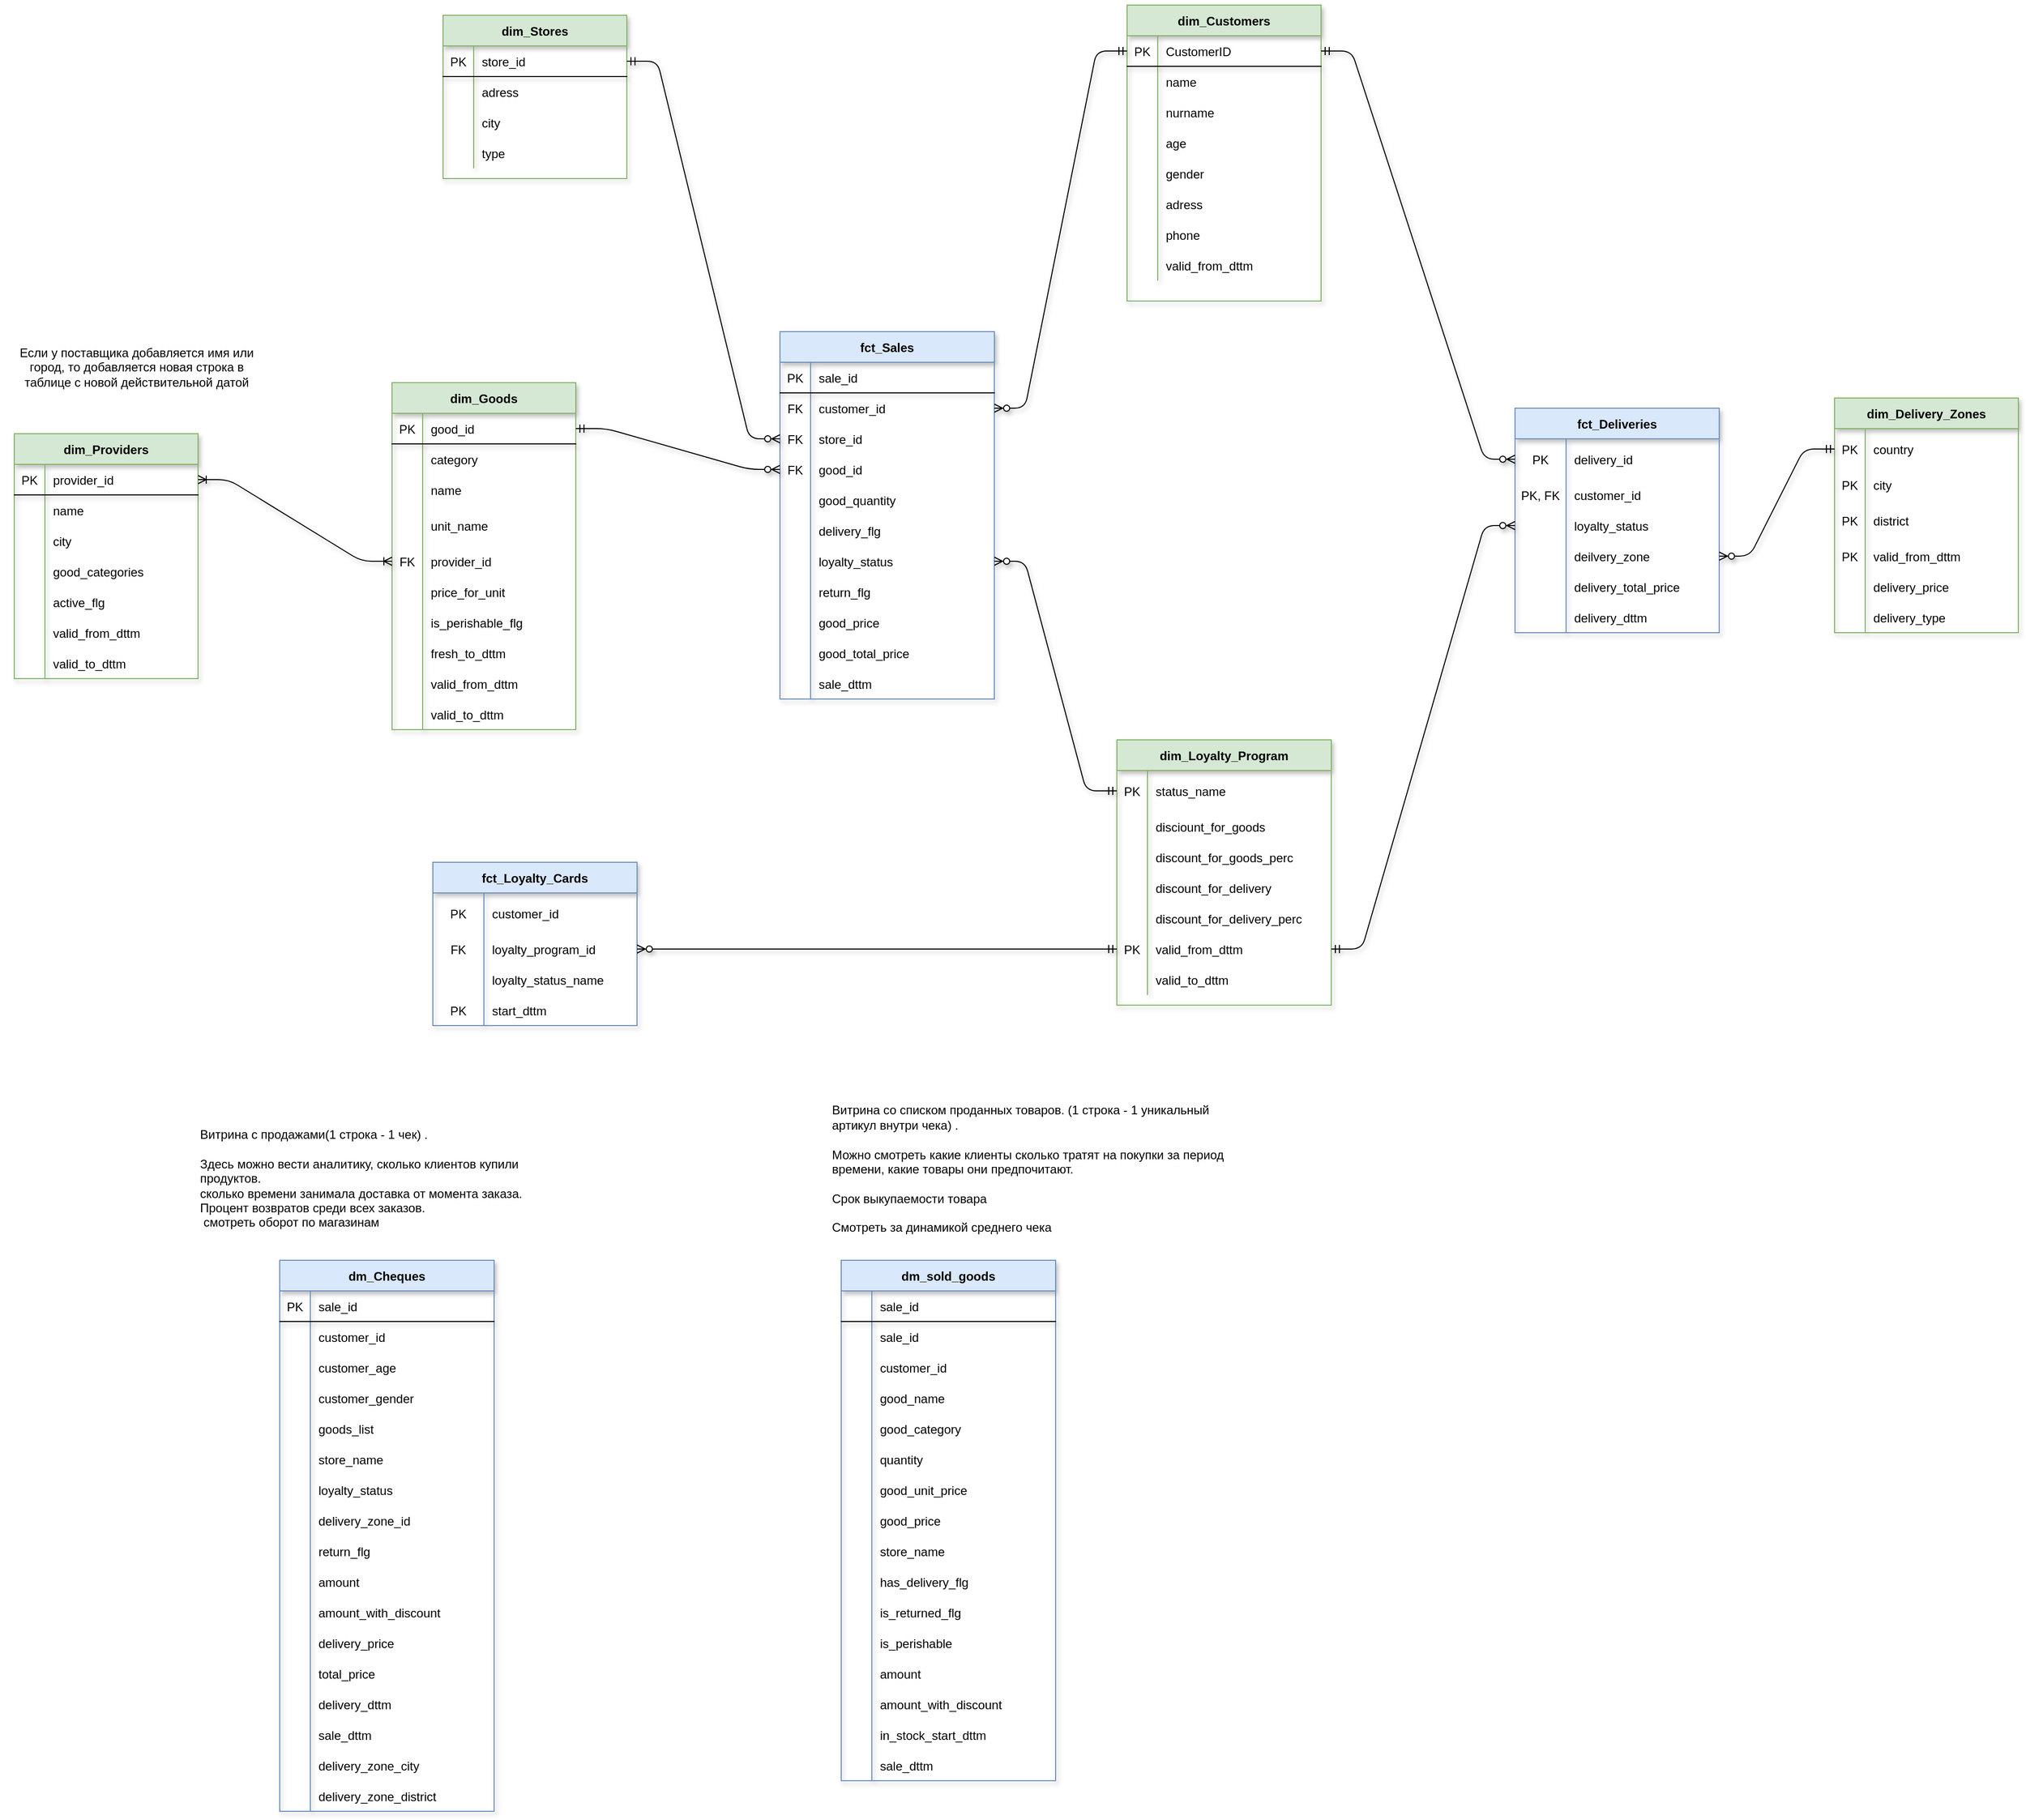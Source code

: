 <mxfile version="15.0.5" type="github">
  <diagram id="3vztMz24TurzWw2ImpLo" name="Page-1">
    <mxGraphModel dx="5323" dy="4458" grid="1" gridSize="10" guides="1" tooltips="1" connect="1" arrows="1" fold="1" page="1" pageScale="1" pageWidth="827" pageHeight="1169" math="0" shadow="0">
      <root>
        <mxCell id="0" />
        <mxCell id="1" parent="0" />
        <mxCell id="bvBYRbE7kQgS4omnUVZM-2" value="fct_Sales" style="shape=table;startSize=30;container=1;collapsible=1;childLayout=tableLayout;fixedRows=1;rowLines=0;fontStyle=1;align=center;resizeLast=1;fillColor=#dae8fc;strokeColor=#6c8ebf;shadow=1;" parent="1" vertex="1">
          <mxGeometry x="-510" y="-1020" width="210" height="360" as="geometry" />
        </mxCell>
        <mxCell id="bvBYRbE7kQgS4omnUVZM-3" value="" style="shape=partialRectangle;collapsible=0;dropTarget=0;pointerEvents=0;fillColor=none;top=0;left=0;bottom=1;right=0;points=[[0,0.5],[1,0.5]];portConstraint=eastwest;shadow=1;" parent="bvBYRbE7kQgS4omnUVZM-2" vertex="1">
          <mxGeometry y="30" width="210" height="30" as="geometry" />
        </mxCell>
        <mxCell id="bvBYRbE7kQgS4omnUVZM-4" value="PK" style="shape=partialRectangle;connectable=0;fillColor=none;top=0;left=0;bottom=0;right=0;fontStyle=0;overflow=hidden;shadow=1;" parent="bvBYRbE7kQgS4omnUVZM-3" vertex="1">
          <mxGeometry width="30" height="30" as="geometry" />
        </mxCell>
        <mxCell id="bvBYRbE7kQgS4omnUVZM-5" value="sale_id" style="shape=partialRectangle;connectable=0;fillColor=none;top=0;left=0;bottom=0;right=0;align=left;spacingLeft=6;fontStyle=0;overflow=hidden;shadow=1;" parent="bvBYRbE7kQgS4omnUVZM-3" vertex="1">
          <mxGeometry x="30" width="180" height="30" as="geometry" />
        </mxCell>
        <mxCell id="bvBYRbE7kQgS4omnUVZM-6" value="" style="shape=partialRectangle;collapsible=0;dropTarget=0;pointerEvents=0;fillColor=none;top=0;left=0;bottom=0;right=0;points=[[0,0.5],[1,0.5]];portConstraint=eastwest;shadow=1;" parent="bvBYRbE7kQgS4omnUVZM-2" vertex="1">
          <mxGeometry y="60" width="210" height="30" as="geometry" />
        </mxCell>
        <mxCell id="bvBYRbE7kQgS4omnUVZM-7" value="FK" style="shape=partialRectangle;connectable=0;fillColor=none;top=0;left=0;bottom=0;right=0;editable=1;overflow=hidden;shadow=1;" parent="bvBYRbE7kQgS4omnUVZM-6" vertex="1">
          <mxGeometry width="30" height="30" as="geometry" />
        </mxCell>
        <mxCell id="bvBYRbE7kQgS4omnUVZM-8" value="customer_id" style="shape=partialRectangle;connectable=0;fillColor=none;top=0;left=0;bottom=0;right=0;align=left;spacingLeft=6;overflow=hidden;shadow=1;" parent="bvBYRbE7kQgS4omnUVZM-6" vertex="1">
          <mxGeometry x="30" width="180" height="30" as="geometry" />
        </mxCell>
        <mxCell id="AbIgpDq-_zw52gkLQe48-46" value="" style="shape=partialRectangle;collapsible=0;dropTarget=0;pointerEvents=0;fillColor=none;top=0;left=0;bottom=0;right=0;points=[[0,0.5],[1,0.5]];portConstraint=eastwest;shadow=1;" parent="bvBYRbE7kQgS4omnUVZM-2" vertex="1">
          <mxGeometry y="90" width="210" height="30" as="geometry" />
        </mxCell>
        <mxCell id="AbIgpDq-_zw52gkLQe48-47" value="FK" style="shape=partialRectangle;connectable=0;fillColor=none;top=0;left=0;bottom=0;right=0;fontStyle=0;overflow=hidden;shadow=1;" parent="AbIgpDq-_zw52gkLQe48-46" vertex="1">
          <mxGeometry width="30" height="30" as="geometry" />
        </mxCell>
        <mxCell id="AbIgpDq-_zw52gkLQe48-48" value="store_id" style="shape=partialRectangle;connectable=0;fillColor=none;top=0;left=0;bottom=0;right=0;align=left;spacingLeft=6;fontStyle=0;overflow=hidden;shadow=1;" parent="AbIgpDq-_zw52gkLQe48-46" vertex="1">
          <mxGeometry x="30" width="180" height="30" as="geometry" />
        </mxCell>
        <mxCell id="2JttBLaBgeeHRUkPsfev-102" value="" style="shape=partialRectangle;collapsible=0;dropTarget=0;pointerEvents=0;fillColor=none;top=0;left=0;bottom=0;right=0;points=[[0,0.5],[1,0.5]];portConstraint=eastwest;shadow=1;" parent="bvBYRbE7kQgS4omnUVZM-2" vertex="1">
          <mxGeometry y="120" width="210" height="30" as="geometry" />
        </mxCell>
        <mxCell id="2JttBLaBgeeHRUkPsfev-103" value="FK" style="shape=partialRectangle;connectable=0;fillColor=none;top=0;left=0;bottom=0;right=0;fontStyle=0;overflow=hidden;shadow=1;" parent="2JttBLaBgeeHRUkPsfev-102" vertex="1">
          <mxGeometry width="30" height="30" as="geometry" />
        </mxCell>
        <mxCell id="2JttBLaBgeeHRUkPsfev-104" value="good_id" style="shape=partialRectangle;connectable=0;fillColor=none;top=0;left=0;bottom=0;right=0;align=left;spacingLeft=6;fontStyle=0;overflow=hidden;shadow=1;" parent="2JttBLaBgeeHRUkPsfev-102" vertex="1">
          <mxGeometry x="30" width="180" height="30" as="geometry" />
        </mxCell>
        <mxCell id="ls4i8sB4guF4dH7JO23H-745" value="" style="shape=partialRectangle;collapsible=0;dropTarget=0;pointerEvents=0;fillColor=none;top=0;left=0;bottom=0;right=0;points=[[0,0.5],[1,0.5]];portConstraint=eastwest;shadow=1;" vertex="1" parent="bvBYRbE7kQgS4omnUVZM-2">
          <mxGeometry y="150" width="210" height="30" as="geometry" />
        </mxCell>
        <mxCell id="ls4i8sB4guF4dH7JO23H-746" value="" style="shape=partialRectangle;connectable=0;fillColor=none;top=0;left=0;bottom=0;right=0;editable=1;overflow=hidden;" vertex="1" parent="ls4i8sB4guF4dH7JO23H-745">
          <mxGeometry width="30" height="30" as="geometry" />
        </mxCell>
        <mxCell id="ls4i8sB4guF4dH7JO23H-747" value="good_quantity" style="shape=partialRectangle;connectable=0;fillColor=none;top=0;left=0;bottom=0;right=0;align=left;spacingLeft=6;overflow=hidden;" vertex="1" parent="ls4i8sB4guF4dH7JO23H-745">
          <mxGeometry x="30" width="180" height="30" as="geometry" />
        </mxCell>
        <mxCell id="ls4i8sB4guF4dH7JO23H-52" value="" style="shape=partialRectangle;collapsible=0;dropTarget=0;pointerEvents=0;fillColor=none;top=0;left=0;bottom=0;right=0;points=[[0,0.5],[1,0.5]];portConstraint=eastwest;shadow=1;" vertex="1" parent="bvBYRbE7kQgS4omnUVZM-2">
          <mxGeometry y="180" width="210" height="30" as="geometry" />
        </mxCell>
        <mxCell id="ls4i8sB4guF4dH7JO23H-53" value="" style="shape=partialRectangle;connectable=0;fillColor=none;top=0;left=0;bottom=0;right=0;editable=1;overflow=hidden;shadow=1;" vertex="1" parent="ls4i8sB4guF4dH7JO23H-52">
          <mxGeometry width="30" height="30" as="geometry" />
        </mxCell>
        <mxCell id="ls4i8sB4guF4dH7JO23H-54" value="delivery_flg" style="shape=partialRectangle;connectable=0;fillColor=none;top=0;left=0;bottom=0;right=0;align=left;spacingLeft=6;overflow=hidden;shadow=1;" vertex="1" parent="ls4i8sB4guF4dH7JO23H-52">
          <mxGeometry x="30" width="180" height="30" as="geometry" />
        </mxCell>
        <mxCell id="ls4i8sB4guF4dH7JO23H-749" value="" style="shape=partialRectangle;collapsible=0;dropTarget=0;pointerEvents=0;fillColor=none;top=0;left=0;bottom=0;right=0;points=[[0,0.5],[1,0.5]];portConstraint=eastwest;shadow=1;" vertex="1" parent="bvBYRbE7kQgS4omnUVZM-2">
          <mxGeometry y="210" width="210" height="30" as="geometry" />
        </mxCell>
        <mxCell id="ls4i8sB4guF4dH7JO23H-750" value="" style="shape=partialRectangle;connectable=0;fillColor=none;top=0;left=0;bottom=0;right=0;editable=1;overflow=hidden;" vertex="1" parent="ls4i8sB4guF4dH7JO23H-749">
          <mxGeometry width="30" height="30" as="geometry" />
        </mxCell>
        <mxCell id="ls4i8sB4guF4dH7JO23H-751" value="loyalty_status" style="shape=partialRectangle;connectable=0;fillColor=none;top=0;left=0;bottom=0;right=0;align=left;spacingLeft=6;overflow=hidden;" vertex="1" parent="ls4i8sB4guF4dH7JO23H-749">
          <mxGeometry x="30" width="180" height="30" as="geometry" />
        </mxCell>
        <mxCell id="teq1aFW5qWjfhTC98Dd9-1" value="" style="shape=partialRectangle;collapsible=0;dropTarget=0;pointerEvents=0;fillColor=none;top=0;left=0;bottom=0;right=0;points=[[0,0.5],[1,0.5]];portConstraint=eastwest;shadow=1;" parent="bvBYRbE7kQgS4omnUVZM-2" vertex="1">
          <mxGeometry y="240" width="210" height="30" as="geometry" />
        </mxCell>
        <mxCell id="teq1aFW5qWjfhTC98Dd9-2" value="" style="shape=partialRectangle;connectable=0;fillColor=none;top=0;left=0;bottom=0;right=0;editable=1;overflow=hidden;shadow=1;" parent="teq1aFW5qWjfhTC98Dd9-1" vertex="1">
          <mxGeometry width="30" height="30" as="geometry" />
        </mxCell>
        <mxCell id="teq1aFW5qWjfhTC98Dd9-3" value="return_flg" style="shape=partialRectangle;connectable=0;fillColor=none;top=0;left=0;bottom=0;right=0;align=left;spacingLeft=6;overflow=hidden;shadow=1;" parent="teq1aFW5qWjfhTC98Dd9-1" vertex="1">
          <mxGeometry x="30" width="180" height="30" as="geometry" />
        </mxCell>
        <mxCell id="ls4i8sB4guF4dH7JO23H-776" value="" style="shape=partialRectangle;collapsible=0;dropTarget=0;pointerEvents=0;fillColor=none;top=0;left=0;bottom=0;right=0;points=[[0,0.5],[1,0.5]];portConstraint=eastwest;shadow=1;" vertex="1" parent="bvBYRbE7kQgS4omnUVZM-2">
          <mxGeometry y="270" width="210" height="30" as="geometry" />
        </mxCell>
        <mxCell id="ls4i8sB4guF4dH7JO23H-777" value="" style="shape=partialRectangle;connectable=0;fillColor=none;top=0;left=0;bottom=0;right=0;editable=1;overflow=hidden;" vertex="1" parent="ls4i8sB4guF4dH7JO23H-776">
          <mxGeometry width="30" height="30" as="geometry" />
        </mxCell>
        <mxCell id="ls4i8sB4guF4dH7JO23H-778" value="good_price" style="shape=partialRectangle;connectable=0;fillColor=none;top=0;left=0;bottom=0;right=0;align=left;spacingLeft=6;overflow=hidden;" vertex="1" parent="ls4i8sB4guF4dH7JO23H-776">
          <mxGeometry x="30" width="180" height="30" as="geometry" />
        </mxCell>
        <mxCell id="ls4i8sB4guF4dH7JO23H-779" value="" style="shape=partialRectangle;collapsible=0;dropTarget=0;pointerEvents=0;fillColor=none;top=0;left=0;bottom=0;right=0;points=[[0,0.5],[1,0.5]];portConstraint=eastwest;shadow=1;" vertex="1" parent="bvBYRbE7kQgS4omnUVZM-2">
          <mxGeometry y="300" width="210" height="30" as="geometry" />
        </mxCell>
        <mxCell id="ls4i8sB4guF4dH7JO23H-780" value="" style="shape=partialRectangle;connectable=0;fillColor=none;top=0;left=0;bottom=0;right=0;editable=1;overflow=hidden;" vertex="1" parent="ls4i8sB4guF4dH7JO23H-779">
          <mxGeometry width="30" height="30" as="geometry" />
        </mxCell>
        <mxCell id="ls4i8sB4guF4dH7JO23H-781" value="good_total_price" style="shape=partialRectangle;connectable=0;fillColor=none;top=0;left=0;bottom=0;right=0;align=left;spacingLeft=6;overflow=hidden;" vertex="1" parent="ls4i8sB4guF4dH7JO23H-779">
          <mxGeometry x="30" width="180" height="30" as="geometry" />
        </mxCell>
        <mxCell id="ls4i8sB4guF4dH7JO23H-132" value="" style="shape=partialRectangle;collapsible=0;dropTarget=0;pointerEvents=0;fillColor=none;top=0;left=0;bottom=0;right=0;points=[[0,0.5],[1,0.5]];portConstraint=eastwest;shadow=1;" vertex="1" parent="bvBYRbE7kQgS4omnUVZM-2">
          <mxGeometry y="330" width="210" height="30" as="geometry" />
        </mxCell>
        <mxCell id="ls4i8sB4guF4dH7JO23H-133" value="" style="shape=partialRectangle;connectable=0;fillColor=none;top=0;left=0;bottom=0;right=0;fontStyle=0;overflow=hidden;" vertex="1" parent="ls4i8sB4guF4dH7JO23H-132">
          <mxGeometry width="30" height="30" as="geometry" />
        </mxCell>
        <mxCell id="ls4i8sB4guF4dH7JO23H-134" value="sale_dttm" style="shape=partialRectangle;connectable=0;fillColor=none;top=0;left=0;bottom=0;right=0;align=left;spacingLeft=6;fontStyle=0;overflow=hidden;" vertex="1" parent="ls4i8sB4guF4dH7JO23H-132">
          <mxGeometry x="30" width="180" height="30" as="geometry" />
        </mxCell>
        <mxCell id="bvBYRbE7kQgS4omnUVZM-15" value="dim_Customers" style="shape=table;startSize=30;container=1;collapsible=1;childLayout=tableLayout;fixedRows=1;rowLines=0;fontStyle=1;align=center;resizeLast=1;fillColor=#d5e8d4;strokeColor=#82b366;shadow=1;" parent="1" vertex="1">
          <mxGeometry x="-170" y="-1340" width="190" height="290" as="geometry" />
        </mxCell>
        <mxCell id="bvBYRbE7kQgS4omnUVZM-16" value="" style="shape=partialRectangle;collapsible=0;dropTarget=0;pointerEvents=0;fillColor=none;top=0;left=0;bottom=1;right=0;points=[[0,0.5],[1,0.5]];portConstraint=eastwest;shadow=1;" parent="bvBYRbE7kQgS4omnUVZM-15" vertex="1">
          <mxGeometry y="30" width="190" height="30" as="geometry" />
        </mxCell>
        <mxCell id="bvBYRbE7kQgS4omnUVZM-17" value="PK" style="shape=partialRectangle;connectable=0;fillColor=none;top=0;left=0;bottom=0;right=0;fontStyle=0;overflow=hidden;shadow=1;" parent="bvBYRbE7kQgS4omnUVZM-16" vertex="1">
          <mxGeometry width="30" height="30" as="geometry" />
        </mxCell>
        <mxCell id="bvBYRbE7kQgS4omnUVZM-18" value="CustomerID" style="shape=partialRectangle;connectable=0;fillColor=none;top=0;left=0;bottom=0;right=0;align=left;spacingLeft=6;fontStyle=0;overflow=hidden;shadow=1;" parent="bvBYRbE7kQgS4omnUVZM-16" vertex="1">
          <mxGeometry x="30" width="160" height="30" as="geometry" />
        </mxCell>
        <mxCell id="bvBYRbE7kQgS4omnUVZM-19" value="" style="shape=partialRectangle;collapsible=0;dropTarget=0;pointerEvents=0;fillColor=none;top=0;left=0;bottom=0;right=0;points=[[0,0.5],[1,0.5]];portConstraint=eastwest;shadow=1;" parent="bvBYRbE7kQgS4omnUVZM-15" vertex="1">
          <mxGeometry y="60" width="190" height="30" as="geometry" />
        </mxCell>
        <mxCell id="bvBYRbE7kQgS4omnUVZM-20" value="" style="shape=partialRectangle;connectable=0;fillColor=none;top=0;left=0;bottom=0;right=0;editable=1;overflow=hidden;shadow=1;" parent="bvBYRbE7kQgS4omnUVZM-19" vertex="1">
          <mxGeometry width="30" height="30" as="geometry" />
        </mxCell>
        <mxCell id="bvBYRbE7kQgS4omnUVZM-21" value="name" style="shape=partialRectangle;connectable=0;fillColor=none;top=0;left=0;bottom=0;right=0;align=left;spacingLeft=6;overflow=hidden;shadow=1;" parent="bvBYRbE7kQgS4omnUVZM-19" vertex="1">
          <mxGeometry x="30" width="160" height="30" as="geometry" />
        </mxCell>
        <mxCell id="bvBYRbE7kQgS4omnUVZM-22" value="" style="shape=partialRectangle;collapsible=0;dropTarget=0;pointerEvents=0;fillColor=none;top=0;left=0;bottom=0;right=0;points=[[0,0.5],[1,0.5]];portConstraint=eastwest;shadow=1;" parent="bvBYRbE7kQgS4omnUVZM-15" vertex="1">
          <mxGeometry y="90" width="190" height="30" as="geometry" />
        </mxCell>
        <mxCell id="bvBYRbE7kQgS4omnUVZM-23" value="" style="shape=partialRectangle;connectable=0;fillColor=none;top=0;left=0;bottom=0;right=0;editable=1;overflow=hidden;shadow=1;" parent="bvBYRbE7kQgS4omnUVZM-22" vertex="1">
          <mxGeometry width="30" height="30" as="geometry" />
        </mxCell>
        <mxCell id="bvBYRbE7kQgS4omnUVZM-24" value="nurname" style="shape=partialRectangle;connectable=0;fillColor=none;top=0;left=0;bottom=0;right=0;align=left;spacingLeft=6;overflow=hidden;shadow=1;" parent="bvBYRbE7kQgS4omnUVZM-22" vertex="1">
          <mxGeometry x="30" width="160" height="30" as="geometry" />
        </mxCell>
        <mxCell id="ls4i8sB4guF4dH7JO23H-166" value="" style="shape=partialRectangle;collapsible=0;dropTarget=0;pointerEvents=0;fillColor=none;top=0;left=0;bottom=0;right=0;points=[[0,0.5],[1,0.5]];portConstraint=eastwest;shadow=1;" vertex="1" parent="bvBYRbE7kQgS4omnUVZM-15">
          <mxGeometry y="120" width="190" height="30" as="geometry" />
        </mxCell>
        <mxCell id="ls4i8sB4guF4dH7JO23H-167" value="" style="shape=partialRectangle;connectable=0;fillColor=none;top=0;left=0;bottom=0;right=0;editable=1;overflow=hidden;" vertex="1" parent="ls4i8sB4guF4dH7JO23H-166">
          <mxGeometry width="30" height="30" as="geometry" />
        </mxCell>
        <mxCell id="ls4i8sB4guF4dH7JO23H-168" value="age" style="shape=partialRectangle;connectable=0;fillColor=none;top=0;left=0;bottom=0;right=0;align=left;spacingLeft=6;overflow=hidden;" vertex="1" parent="ls4i8sB4guF4dH7JO23H-166">
          <mxGeometry x="30" width="160" height="30" as="geometry" />
        </mxCell>
        <mxCell id="ls4i8sB4guF4dH7JO23H-169" value="" style="shape=partialRectangle;collapsible=0;dropTarget=0;pointerEvents=0;fillColor=none;top=0;left=0;bottom=0;right=0;points=[[0,0.5],[1,0.5]];portConstraint=eastwest;shadow=1;" vertex="1" parent="bvBYRbE7kQgS4omnUVZM-15">
          <mxGeometry y="150" width="190" height="30" as="geometry" />
        </mxCell>
        <mxCell id="ls4i8sB4guF4dH7JO23H-170" value="" style="shape=partialRectangle;connectable=0;fillColor=none;top=0;left=0;bottom=0;right=0;editable=1;overflow=hidden;" vertex="1" parent="ls4i8sB4guF4dH7JO23H-169">
          <mxGeometry width="30" height="30" as="geometry" />
        </mxCell>
        <mxCell id="ls4i8sB4guF4dH7JO23H-171" value="gender" style="shape=partialRectangle;connectable=0;fillColor=none;top=0;left=0;bottom=0;right=0;align=left;spacingLeft=6;overflow=hidden;" vertex="1" parent="ls4i8sB4guF4dH7JO23H-169">
          <mxGeometry x="30" width="160" height="30" as="geometry" />
        </mxCell>
        <mxCell id="ls4i8sB4guF4dH7JO23H-762" value="" style="shape=partialRectangle;collapsible=0;dropTarget=0;pointerEvents=0;fillColor=none;top=0;left=0;bottom=0;right=0;points=[[0,0.5],[1,0.5]];portConstraint=eastwest;shadow=1;" vertex="1" parent="bvBYRbE7kQgS4omnUVZM-15">
          <mxGeometry y="180" width="190" height="30" as="geometry" />
        </mxCell>
        <mxCell id="ls4i8sB4guF4dH7JO23H-763" value="" style="shape=partialRectangle;connectable=0;fillColor=none;top=0;left=0;bottom=0;right=0;editable=1;overflow=hidden;" vertex="1" parent="ls4i8sB4guF4dH7JO23H-762">
          <mxGeometry width="30" height="30" as="geometry" />
        </mxCell>
        <mxCell id="ls4i8sB4guF4dH7JO23H-764" value="adress" style="shape=partialRectangle;connectable=0;fillColor=none;top=0;left=0;bottom=0;right=0;align=left;spacingLeft=6;overflow=hidden;" vertex="1" parent="ls4i8sB4guF4dH7JO23H-762">
          <mxGeometry x="30" width="160" height="30" as="geometry" />
        </mxCell>
        <mxCell id="bvBYRbE7kQgS4omnUVZM-25" value="" style="shape=partialRectangle;collapsible=0;dropTarget=0;pointerEvents=0;fillColor=none;top=0;left=0;bottom=0;right=0;points=[[0,0.5],[1,0.5]];portConstraint=eastwest;shadow=1;" parent="bvBYRbE7kQgS4omnUVZM-15" vertex="1">
          <mxGeometry y="210" width="190" height="30" as="geometry" />
        </mxCell>
        <mxCell id="bvBYRbE7kQgS4omnUVZM-26" value="" style="shape=partialRectangle;connectable=0;fillColor=none;top=0;left=0;bottom=0;right=0;editable=1;overflow=hidden;shadow=1;" parent="bvBYRbE7kQgS4omnUVZM-25" vertex="1">
          <mxGeometry width="30" height="30" as="geometry" />
        </mxCell>
        <mxCell id="bvBYRbE7kQgS4omnUVZM-27" value="phone" style="shape=partialRectangle;connectable=0;fillColor=none;top=0;left=0;bottom=0;right=0;align=left;spacingLeft=6;overflow=hidden;shadow=1;" parent="bvBYRbE7kQgS4omnUVZM-25" vertex="1">
          <mxGeometry x="30" width="160" height="30" as="geometry" />
        </mxCell>
        <mxCell id="ls4i8sB4guF4dH7JO23H-765" value="" style="shape=partialRectangle;collapsible=0;dropTarget=0;pointerEvents=0;fillColor=none;top=0;left=0;bottom=0;right=0;points=[[0,0.5],[1,0.5]];portConstraint=eastwest;shadow=1;" vertex="1" parent="bvBYRbE7kQgS4omnUVZM-15">
          <mxGeometry y="240" width="190" height="30" as="geometry" />
        </mxCell>
        <mxCell id="ls4i8sB4guF4dH7JO23H-766" value="" style="shape=partialRectangle;connectable=0;fillColor=none;top=0;left=0;bottom=0;right=0;editable=1;overflow=hidden;" vertex="1" parent="ls4i8sB4guF4dH7JO23H-765">
          <mxGeometry width="30" height="30" as="geometry" />
        </mxCell>
        <mxCell id="ls4i8sB4guF4dH7JO23H-767" value="valid_from_dttm" style="shape=partialRectangle;connectable=0;fillColor=none;top=0;left=0;bottom=0;right=0;align=left;spacingLeft=6;overflow=hidden;" vertex="1" parent="ls4i8sB4guF4dH7JO23H-765">
          <mxGeometry x="30" width="160" height="30" as="geometry" />
        </mxCell>
        <mxCell id="bvBYRbE7kQgS4omnUVZM-28" value="dim_Stores" style="shape=table;startSize=30;container=1;collapsible=1;childLayout=tableLayout;fixedRows=1;rowLines=0;fontStyle=1;align=center;resizeLast=1;fillColor=#d5e8d4;strokeColor=#82b366;shadow=1;" parent="1" vertex="1">
          <mxGeometry x="-840" y="-1330" width="180" height="160" as="geometry" />
        </mxCell>
        <mxCell id="bvBYRbE7kQgS4omnUVZM-29" value="" style="shape=partialRectangle;collapsible=0;dropTarget=0;pointerEvents=0;fillColor=none;top=0;left=0;bottom=1;right=0;points=[[0,0.5],[1,0.5]];portConstraint=eastwest;shadow=1;" parent="bvBYRbE7kQgS4omnUVZM-28" vertex="1">
          <mxGeometry y="30" width="180" height="30" as="geometry" />
        </mxCell>
        <mxCell id="bvBYRbE7kQgS4omnUVZM-30" value="PK" style="shape=partialRectangle;connectable=0;fillColor=none;top=0;left=0;bottom=0;right=0;fontStyle=0;overflow=hidden;shadow=1;" parent="bvBYRbE7kQgS4omnUVZM-29" vertex="1">
          <mxGeometry width="30" height="30" as="geometry" />
        </mxCell>
        <mxCell id="bvBYRbE7kQgS4omnUVZM-31" value="store_id" style="shape=partialRectangle;connectable=0;fillColor=none;top=0;left=0;bottom=0;right=0;align=left;spacingLeft=6;fontStyle=0;overflow=hidden;shadow=1;" parent="bvBYRbE7kQgS4omnUVZM-29" vertex="1">
          <mxGeometry x="30" width="150" height="30" as="geometry" />
        </mxCell>
        <mxCell id="bvBYRbE7kQgS4omnUVZM-32" value="" style="shape=partialRectangle;collapsible=0;dropTarget=0;pointerEvents=0;fillColor=none;top=0;left=0;bottom=0;right=0;points=[[0,0.5],[1,0.5]];portConstraint=eastwest;shadow=1;" parent="bvBYRbE7kQgS4omnUVZM-28" vertex="1">
          <mxGeometry y="60" width="180" height="30" as="geometry" />
        </mxCell>
        <mxCell id="bvBYRbE7kQgS4omnUVZM-33" value="" style="shape=partialRectangle;connectable=0;fillColor=none;top=0;left=0;bottom=0;right=0;editable=1;overflow=hidden;shadow=1;" parent="bvBYRbE7kQgS4omnUVZM-32" vertex="1">
          <mxGeometry width="30" height="30" as="geometry" />
        </mxCell>
        <mxCell id="bvBYRbE7kQgS4omnUVZM-34" value="adress" style="shape=partialRectangle;connectable=0;fillColor=none;top=0;left=0;bottom=0;right=0;align=left;spacingLeft=6;overflow=hidden;shadow=1;" parent="bvBYRbE7kQgS4omnUVZM-32" vertex="1">
          <mxGeometry x="30" width="150" height="30" as="geometry" />
        </mxCell>
        <mxCell id="bvBYRbE7kQgS4omnUVZM-35" value="" style="shape=partialRectangle;collapsible=0;dropTarget=0;pointerEvents=0;fillColor=none;top=0;left=0;bottom=0;right=0;points=[[0,0.5],[1,0.5]];portConstraint=eastwest;shadow=1;" parent="bvBYRbE7kQgS4omnUVZM-28" vertex="1">
          <mxGeometry y="90" width="180" height="30" as="geometry" />
        </mxCell>
        <mxCell id="bvBYRbE7kQgS4omnUVZM-36" value="" style="shape=partialRectangle;connectable=0;fillColor=none;top=0;left=0;bottom=0;right=0;editable=1;overflow=hidden;shadow=1;" parent="bvBYRbE7kQgS4omnUVZM-35" vertex="1">
          <mxGeometry width="30" height="30" as="geometry" />
        </mxCell>
        <mxCell id="bvBYRbE7kQgS4omnUVZM-37" value="city" style="shape=partialRectangle;connectable=0;fillColor=none;top=0;left=0;bottom=0;right=0;align=left;spacingLeft=6;overflow=hidden;shadow=1;" parent="bvBYRbE7kQgS4omnUVZM-35" vertex="1">
          <mxGeometry x="30" width="150" height="30" as="geometry" />
        </mxCell>
        <mxCell id="bvBYRbE7kQgS4omnUVZM-38" value="" style="shape=partialRectangle;collapsible=0;dropTarget=0;pointerEvents=0;fillColor=none;top=0;left=0;bottom=0;right=0;points=[[0,0.5],[1,0.5]];portConstraint=eastwest;shadow=1;" parent="bvBYRbE7kQgS4omnUVZM-28" vertex="1">
          <mxGeometry y="120" width="180" height="30" as="geometry" />
        </mxCell>
        <mxCell id="bvBYRbE7kQgS4omnUVZM-39" value="" style="shape=partialRectangle;connectable=0;fillColor=none;top=0;left=0;bottom=0;right=0;editable=1;overflow=hidden;shadow=1;" parent="bvBYRbE7kQgS4omnUVZM-38" vertex="1">
          <mxGeometry width="30" height="30" as="geometry" />
        </mxCell>
        <mxCell id="bvBYRbE7kQgS4omnUVZM-40" value="type" style="shape=partialRectangle;connectable=0;fillColor=none;top=0;left=0;bottom=0;right=0;align=left;spacingLeft=6;overflow=hidden;shadow=1;" parent="bvBYRbE7kQgS4omnUVZM-38" vertex="1">
          <mxGeometry x="30" width="150" height="30" as="geometry" />
        </mxCell>
        <mxCell id="bvBYRbE7kQgS4omnUVZM-75" value="dim_Loyalty_Program" style="shape=table;startSize=30;container=1;collapsible=1;childLayout=tableLayout;fixedRows=1;rowLines=0;fontStyle=1;align=center;resizeLast=1;fillColor=#d5e8d4;strokeColor=#82b366;shadow=1;" parent="1" vertex="1">
          <mxGeometry x="-180" y="-620" width="210" height="260" as="geometry" />
        </mxCell>
        <mxCell id="bvBYRbE7kQgS4omnUVZM-79" value="" style="shape=partialRectangle;collapsible=0;dropTarget=0;pointerEvents=0;fillColor=none;top=0;left=0;bottom=0;right=0;points=[[0,0.5],[1,0.5]];portConstraint=eastwest;shadow=1;" parent="bvBYRbE7kQgS4omnUVZM-75" vertex="1">
          <mxGeometry y="30" width="210" height="40" as="geometry" />
        </mxCell>
        <mxCell id="bvBYRbE7kQgS4omnUVZM-80" value="PK" style="shape=partialRectangle;connectable=0;fillColor=none;top=0;left=0;bottom=0;right=0;editable=1;overflow=hidden;shadow=1;" parent="bvBYRbE7kQgS4omnUVZM-79" vertex="1">
          <mxGeometry width="30" height="40" as="geometry" />
        </mxCell>
        <mxCell id="bvBYRbE7kQgS4omnUVZM-81" value="status_name" style="shape=partialRectangle;connectable=0;fillColor=none;top=0;left=0;bottom=0;right=0;align=left;spacingLeft=6;overflow=hidden;shadow=1;" parent="bvBYRbE7kQgS4omnUVZM-79" vertex="1">
          <mxGeometry x="30" width="180" height="40" as="geometry" />
        </mxCell>
        <mxCell id="ls4i8sB4guF4dH7JO23H-733" value="" style="shape=partialRectangle;collapsible=0;dropTarget=0;pointerEvents=0;fillColor=none;top=0;left=0;bottom=0;right=0;points=[[0,0.5],[1,0.5]];portConstraint=eastwest;shadow=1;" vertex="1" parent="bvBYRbE7kQgS4omnUVZM-75">
          <mxGeometry y="70" width="210" height="30" as="geometry" />
        </mxCell>
        <mxCell id="ls4i8sB4guF4dH7JO23H-734" value="" style="shape=partialRectangle;connectable=0;fillColor=none;top=0;left=0;bottom=0;right=0;editable=1;overflow=hidden;" vertex="1" parent="ls4i8sB4guF4dH7JO23H-733">
          <mxGeometry width="30" height="30" as="geometry" />
        </mxCell>
        <mxCell id="ls4i8sB4guF4dH7JO23H-735" value="disciount_for_goods" style="shape=partialRectangle;connectable=0;fillColor=none;top=0;left=0;bottom=0;right=0;align=left;spacingLeft=6;overflow=hidden;" vertex="1" parent="ls4i8sB4guF4dH7JO23H-733">
          <mxGeometry x="30" width="180" height="30" as="geometry" />
        </mxCell>
        <mxCell id="ls4i8sB4guF4dH7JO23H-730" value="" style="shape=partialRectangle;collapsible=0;dropTarget=0;pointerEvents=0;fillColor=none;top=0;left=0;bottom=0;right=0;points=[[0,0.5],[1,0.5]];portConstraint=eastwest;shadow=1;" vertex="1" parent="bvBYRbE7kQgS4omnUVZM-75">
          <mxGeometry y="100" width="210" height="30" as="geometry" />
        </mxCell>
        <mxCell id="ls4i8sB4guF4dH7JO23H-731" value="" style="shape=partialRectangle;connectable=0;fillColor=none;top=0;left=0;bottom=0;right=0;fontStyle=0;overflow=hidden;" vertex="1" parent="ls4i8sB4guF4dH7JO23H-730">
          <mxGeometry width="30" height="30" as="geometry" />
        </mxCell>
        <mxCell id="ls4i8sB4guF4dH7JO23H-732" value="discount_for_goods_perc" style="shape=partialRectangle;connectable=0;fillColor=none;top=0;left=0;bottom=0;right=0;align=left;spacingLeft=6;fontStyle=0;overflow=hidden;" vertex="1" parent="ls4i8sB4guF4dH7JO23H-730">
          <mxGeometry x="30" width="180" height="30" as="geometry" />
        </mxCell>
        <mxCell id="ls4i8sB4guF4dH7JO23H-736" value="" style="shape=partialRectangle;collapsible=0;dropTarget=0;pointerEvents=0;fillColor=none;top=0;left=0;bottom=0;right=0;points=[[0,0.5],[1,0.5]];portConstraint=eastwest;shadow=1;" vertex="1" parent="bvBYRbE7kQgS4omnUVZM-75">
          <mxGeometry y="130" width="210" height="30" as="geometry" />
        </mxCell>
        <mxCell id="ls4i8sB4guF4dH7JO23H-737" value="" style="shape=partialRectangle;connectable=0;fillColor=none;top=0;left=0;bottom=0;right=0;editable=1;overflow=hidden;" vertex="1" parent="ls4i8sB4guF4dH7JO23H-736">
          <mxGeometry width="30" height="30" as="geometry" />
        </mxCell>
        <mxCell id="ls4i8sB4guF4dH7JO23H-738" value="discount_for_delivery" style="shape=partialRectangle;connectable=0;fillColor=none;top=0;left=0;bottom=0;right=0;align=left;spacingLeft=6;overflow=hidden;" vertex="1" parent="ls4i8sB4guF4dH7JO23H-736">
          <mxGeometry x="30" width="180" height="30" as="geometry" />
        </mxCell>
        <mxCell id="bvBYRbE7kQgS4omnUVZM-159" value="" style="shape=partialRectangle;collapsible=0;dropTarget=0;pointerEvents=0;fillColor=none;top=0;left=0;bottom=0;right=0;points=[[0,0.5],[1,0.5]];portConstraint=eastwest;shadow=1;" parent="bvBYRbE7kQgS4omnUVZM-75" vertex="1">
          <mxGeometry y="160" width="210" height="30" as="geometry" />
        </mxCell>
        <mxCell id="bvBYRbE7kQgS4omnUVZM-160" value="" style="shape=partialRectangle;connectable=0;fillColor=none;top=0;left=0;bottom=0;right=0;editable=1;overflow=hidden;shadow=1;" parent="bvBYRbE7kQgS4omnUVZM-159" vertex="1">
          <mxGeometry width="30" height="30" as="geometry" />
        </mxCell>
        <mxCell id="bvBYRbE7kQgS4omnUVZM-161" value="discount_for_delivery_perc" style="shape=partialRectangle;connectable=0;fillColor=none;top=0;left=0;bottom=0;right=0;align=left;spacingLeft=6;overflow=hidden;shadow=1;" parent="bvBYRbE7kQgS4omnUVZM-159" vertex="1">
          <mxGeometry x="30" width="180" height="30" as="geometry" />
        </mxCell>
        <mxCell id="bvBYRbE7kQgS4omnUVZM-82" value="" style="shape=partialRectangle;collapsible=0;dropTarget=0;pointerEvents=0;fillColor=none;top=0;left=0;bottom=0;right=0;points=[[0,0.5],[1,0.5]];portConstraint=eastwest;shadow=1;" parent="bvBYRbE7kQgS4omnUVZM-75" vertex="1">
          <mxGeometry y="190" width="210" height="30" as="geometry" />
        </mxCell>
        <mxCell id="bvBYRbE7kQgS4omnUVZM-83" value="PK" style="shape=partialRectangle;connectable=0;fillColor=none;top=0;left=0;bottom=0;right=0;editable=1;overflow=hidden;shadow=1;" parent="bvBYRbE7kQgS4omnUVZM-82" vertex="1">
          <mxGeometry width="30" height="30" as="geometry" />
        </mxCell>
        <mxCell id="bvBYRbE7kQgS4omnUVZM-84" value="valid_from_dttm" style="shape=partialRectangle;connectable=0;fillColor=none;top=0;left=0;bottom=0;right=0;align=left;spacingLeft=6;overflow=hidden;shadow=1;" parent="bvBYRbE7kQgS4omnUVZM-82" vertex="1">
          <mxGeometry x="30" width="180" height="30" as="geometry" />
        </mxCell>
        <mxCell id="bvBYRbE7kQgS4omnUVZM-85" value="" style="shape=partialRectangle;collapsible=0;dropTarget=0;pointerEvents=0;fillColor=none;top=0;left=0;bottom=0;right=0;points=[[0,0.5],[1,0.5]];portConstraint=eastwest;shadow=1;" parent="bvBYRbE7kQgS4omnUVZM-75" vertex="1">
          <mxGeometry y="220" width="210" height="30" as="geometry" />
        </mxCell>
        <mxCell id="bvBYRbE7kQgS4omnUVZM-86" value="" style="shape=partialRectangle;connectable=0;fillColor=none;top=0;left=0;bottom=0;right=0;editable=1;overflow=hidden;shadow=1;" parent="bvBYRbE7kQgS4omnUVZM-85" vertex="1">
          <mxGeometry width="30" height="30" as="geometry" />
        </mxCell>
        <mxCell id="bvBYRbE7kQgS4omnUVZM-87" value="valid_to_dttm" style="shape=partialRectangle;connectable=0;fillColor=none;top=0;left=0;bottom=0;right=0;align=left;spacingLeft=6;overflow=hidden;shadow=1;" parent="bvBYRbE7kQgS4omnUVZM-85" vertex="1">
          <mxGeometry x="30" width="180" height="30" as="geometry" />
        </mxCell>
        <mxCell id="2JttBLaBgeeHRUkPsfev-101" value="" style="edgeStyle=entityRelationEdgeStyle;fontSize=12;html=1;endArrow=ERzeroToMany;startArrow=ERmandOne;entryX=1;entryY=0.5;entryDx=0;entryDy=0;exitX=0;exitY=0.5;exitDx=0;exitDy=0;shadow=1;" parent="1" source="bvBYRbE7kQgS4omnUVZM-16" target="bvBYRbE7kQgS4omnUVZM-6" edge="1">
          <mxGeometry width="100" height="100" relative="1" as="geometry">
            <mxPoint x="-450" y="-770.0" as="sourcePoint" />
            <mxPoint x="-610" y="-690.0" as="targetPoint" />
          </mxGeometry>
        </mxCell>
        <mxCell id="2JttBLaBgeeHRUkPsfev-111" value="" style="edgeStyle=entityRelationEdgeStyle;fontSize=12;html=1;endArrow=ERzeroToMany;startArrow=ERmandOne;entryX=0;entryY=0.5;entryDx=0;entryDy=0;exitX=1;exitY=0.5;exitDx=0;exitDy=0;shadow=1;" parent="1" source="bvBYRbE7kQgS4omnUVZM-29" target="AbIgpDq-_zw52gkLQe48-46" edge="1">
          <mxGeometry width="100" height="100" relative="1" as="geometry">
            <mxPoint x="-670" y="-1045" as="sourcePoint" />
            <mxPoint x="-590" y="-645.0" as="targetPoint" />
          </mxGeometry>
        </mxCell>
        <mxCell id="teq1aFW5qWjfhTC98Dd9-10" value="dim_Goods" style="shape=table;startSize=30;container=1;collapsible=1;childLayout=tableLayout;fixedRows=1;rowLines=0;fontStyle=1;align=center;resizeLast=1;fillColor=#d5e8d4;strokeColor=#82b366;shadow=1;" parent="1" vertex="1">
          <mxGeometry x="-890" y="-970" width="180" height="340" as="geometry" />
        </mxCell>
        <mxCell id="teq1aFW5qWjfhTC98Dd9-11" value="" style="shape=partialRectangle;collapsible=0;dropTarget=0;pointerEvents=0;fillColor=none;top=0;left=0;bottom=1;right=0;points=[[0,0.5],[1,0.5]];portConstraint=eastwest;shadow=1;" parent="teq1aFW5qWjfhTC98Dd9-10" vertex="1">
          <mxGeometry y="30" width="180" height="30" as="geometry" />
        </mxCell>
        <mxCell id="teq1aFW5qWjfhTC98Dd9-12" value="PK" style="shape=partialRectangle;connectable=0;fillColor=none;top=0;left=0;bottom=0;right=0;fontStyle=0;overflow=hidden;shadow=1;" parent="teq1aFW5qWjfhTC98Dd9-11" vertex="1">
          <mxGeometry width="30" height="30" as="geometry" />
        </mxCell>
        <mxCell id="teq1aFW5qWjfhTC98Dd9-13" value="good_id" style="shape=partialRectangle;connectable=0;fillColor=none;top=0;left=0;bottom=0;right=0;align=left;spacingLeft=6;fontStyle=0;overflow=hidden;shadow=1;" parent="teq1aFW5qWjfhTC98Dd9-11" vertex="1">
          <mxGeometry x="30" width="150" height="30" as="geometry" />
        </mxCell>
        <mxCell id="teq1aFW5qWjfhTC98Dd9-29" value="" style="shape=partialRectangle;collapsible=0;dropTarget=0;pointerEvents=0;fillColor=none;top=0;left=0;bottom=0;right=0;points=[[0,0.5],[1,0.5]];portConstraint=eastwest;shadow=1;" parent="teq1aFW5qWjfhTC98Dd9-10" vertex="1">
          <mxGeometry y="60" width="180" height="30" as="geometry" />
        </mxCell>
        <mxCell id="teq1aFW5qWjfhTC98Dd9-30" value="" style="shape=partialRectangle;connectable=0;fillColor=none;top=0;left=0;bottom=0;right=0;editable=1;overflow=hidden;shadow=1;" parent="teq1aFW5qWjfhTC98Dd9-29" vertex="1">
          <mxGeometry width="30" height="30" as="geometry" />
        </mxCell>
        <mxCell id="teq1aFW5qWjfhTC98Dd9-31" value="category" style="shape=partialRectangle;connectable=0;fillColor=none;top=0;left=0;bottom=0;right=0;align=left;spacingLeft=6;overflow=hidden;shadow=1;" parent="teq1aFW5qWjfhTC98Dd9-29" vertex="1">
          <mxGeometry x="30" width="150" height="30" as="geometry" />
        </mxCell>
        <mxCell id="teq1aFW5qWjfhTC98Dd9-37" value="" style="shape=partialRectangle;collapsible=0;dropTarget=0;pointerEvents=0;fillColor=none;top=0;left=0;bottom=0;right=0;points=[[0,0.5],[1,0.5]];portConstraint=eastwest;shadow=1;" parent="teq1aFW5qWjfhTC98Dd9-10" vertex="1">
          <mxGeometry y="90" width="180" height="30" as="geometry" />
        </mxCell>
        <mxCell id="teq1aFW5qWjfhTC98Dd9-38" value="" style="shape=partialRectangle;connectable=0;fillColor=none;top=0;left=0;bottom=0;right=0;editable=1;overflow=hidden;shadow=1;" parent="teq1aFW5qWjfhTC98Dd9-37" vertex="1">
          <mxGeometry width="30" height="30" as="geometry" />
        </mxCell>
        <mxCell id="teq1aFW5qWjfhTC98Dd9-39" value="name" style="shape=partialRectangle;connectable=0;fillColor=none;top=0;left=0;bottom=0;right=0;align=left;spacingLeft=6;overflow=hidden;shadow=1;" parent="teq1aFW5qWjfhTC98Dd9-37" vertex="1">
          <mxGeometry x="30" width="150" height="30" as="geometry" />
        </mxCell>
        <mxCell id="teq1aFW5qWjfhTC98Dd9-40" value="" style="shape=partialRectangle;collapsible=0;dropTarget=0;pointerEvents=0;fillColor=none;top=0;left=0;bottom=0;right=0;points=[[0,0.5],[1,0.5]];portConstraint=eastwest;shadow=1;" parent="teq1aFW5qWjfhTC98Dd9-10" vertex="1">
          <mxGeometry y="120" width="180" height="40" as="geometry" />
        </mxCell>
        <mxCell id="teq1aFW5qWjfhTC98Dd9-41" value="" style="shape=partialRectangle;connectable=0;fillColor=none;top=0;left=0;bottom=0;right=0;editable=1;overflow=hidden;shadow=1;" parent="teq1aFW5qWjfhTC98Dd9-40" vertex="1">
          <mxGeometry width="30" height="40" as="geometry" />
        </mxCell>
        <mxCell id="teq1aFW5qWjfhTC98Dd9-42" value="unit_name" style="shape=partialRectangle;connectable=0;fillColor=none;top=0;left=0;bottom=0;right=0;align=left;spacingLeft=6;overflow=hidden;shadow=1;" parent="teq1aFW5qWjfhTC98Dd9-40" vertex="1">
          <mxGeometry x="30" width="150" height="40" as="geometry" />
        </mxCell>
        <mxCell id="ls4i8sB4guF4dH7JO23H-234" value="" style="shape=partialRectangle;collapsible=0;dropTarget=0;pointerEvents=0;fillColor=none;top=0;left=0;bottom=0;right=0;points=[[0,0.5],[1,0.5]];portConstraint=eastwest;shadow=1;" vertex="1" parent="teq1aFW5qWjfhTC98Dd9-10">
          <mxGeometry y="160" width="180" height="30" as="geometry" />
        </mxCell>
        <mxCell id="ls4i8sB4guF4dH7JO23H-235" value="FK" style="shape=partialRectangle;connectable=0;fillColor=none;top=0;left=0;bottom=0;right=0;editable=1;overflow=hidden;" vertex="1" parent="ls4i8sB4guF4dH7JO23H-234">
          <mxGeometry width="30" height="30" as="geometry" />
        </mxCell>
        <mxCell id="ls4i8sB4guF4dH7JO23H-236" value="provider_id" style="shape=partialRectangle;connectable=0;fillColor=none;top=0;left=0;bottom=0;right=0;align=left;spacingLeft=6;overflow=hidden;" vertex="1" parent="ls4i8sB4guF4dH7JO23H-234">
          <mxGeometry x="30" width="150" height="30" as="geometry" />
        </mxCell>
        <mxCell id="AbIgpDq-_zw52gkLQe48-8" value="" style="shape=partialRectangle;collapsible=0;dropTarget=0;pointerEvents=0;fillColor=none;top=0;left=0;bottom=0;right=0;points=[[0,0.5],[1,0.5]];portConstraint=eastwest;shadow=1;" parent="teq1aFW5qWjfhTC98Dd9-10" vertex="1">
          <mxGeometry y="190" width="180" height="30" as="geometry" />
        </mxCell>
        <mxCell id="AbIgpDq-_zw52gkLQe48-9" value="" style="shape=partialRectangle;connectable=0;fillColor=none;top=0;left=0;bottom=0;right=0;editable=1;overflow=hidden;shadow=1;" parent="AbIgpDq-_zw52gkLQe48-8" vertex="1">
          <mxGeometry width="30" height="30" as="geometry" />
        </mxCell>
        <mxCell id="AbIgpDq-_zw52gkLQe48-10" value="price_for_unit" style="shape=partialRectangle;connectable=0;fillColor=none;top=0;left=0;bottom=0;right=0;align=left;spacingLeft=6;overflow=hidden;shadow=1;" parent="AbIgpDq-_zw52gkLQe48-8" vertex="1">
          <mxGeometry x="30" width="150" height="30" as="geometry" />
        </mxCell>
        <mxCell id="teq1aFW5qWjfhTC98Dd9-34" value="" style="shape=partialRectangle;collapsible=0;dropTarget=0;pointerEvents=0;fillColor=none;top=0;left=0;bottom=0;right=0;points=[[0,0.5],[1,0.5]];portConstraint=eastwest;shadow=1;" parent="teq1aFW5qWjfhTC98Dd9-10" vertex="1">
          <mxGeometry y="220" width="180" height="30" as="geometry" />
        </mxCell>
        <mxCell id="teq1aFW5qWjfhTC98Dd9-35" value="" style="shape=partialRectangle;connectable=0;fillColor=none;top=0;left=0;bottom=0;right=0;editable=1;overflow=hidden;shadow=1;" parent="teq1aFW5qWjfhTC98Dd9-34" vertex="1">
          <mxGeometry width="30" height="30" as="geometry" />
        </mxCell>
        <mxCell id="teq1aFW5qWjfhTC98Dd9-36" value="is_perishable_flg" style="shape=partialRectangle;connectable=0;fillColor=none;top=0;left=0;bottom=0;right=0;align=left;spacingLeft=6;overflow=hidden;shadow=1;" parent="teq1aFW5qWjfhTC98Dd9-34" vertex="1">
          <mxGeometry x="30" width="150" height="30" as="geometry" />
        </mxCell>
        <mxCell id="teq1aFW5qWjfhTC98Dd9-48" value="" style="shape=partialRectangle;collapsible=0;dropTarget=0;pointerEvents=0;fillColor=none;top=0;left=0;bottom=0;right=0;points=[[0,0.5],[1,0.5]];portConstraint=eastwest;shadow=1;" parent="teq1aFW5qWjfhTC98Dd9-10" vertex="1">
          <mxGeometry y="250" width="180" height="30" as="geometry" />
        </mxCell>
        <mxCell id="teq1aFW5qWjfhTC98Dd9-49" value="" style="shape=partialRectangle;connectable=0;fillColor=none;top=0;left=0;bottom=0;right=0;editable=1;overflow=hidden;shadow=1;" parent="teq1aFW5qWjfhTC98Dd9-48" vertex="1">
          <mxGeometry width="30" height="30" as="geometry" />
        </mxCell>
        <mxCell id="teq1aFW5qWjfhTC98Dd9-50" value="fresh_to_dttm" style="shape=partialRectangle;connectable=0;fillColor=none;top=0;left=0;bottom=0;right=0;align=left;spacingLeft=6;overflow=hidden;shadow=1;" parent="teq1aFW5qWjfhTC98Dd9-48" vertex="1">
          <mxGeometry x="30" width="150" height="30" as="geometry" />
        </mxCell>
        <mxCell id="teq1aFW5qWjfhTC98Dd9-17" value="" style="shape=partialRectangle;collapsible=0;dropTarget=0;pointerEvents=0;fillColor=none;top=0;left=0;bottom=0;right=0;points=[[0,0.5],[1,0.5]];portConstraint=eastwest;align=left;shadow=1;" parent="teq1aFW5qWjfhTC98Dd9-10" vertex="1">
          <mxGeometry y="280" width="180" height="30" as="geometry" />
        </mxCell>
        <mxCell id="teq1aFW5qWjfhTC98Dd9-18" value="" style="shape=partialRectangle;connectable=0;fillColor=none;top=0;left=0;bottom=0;right=0;editable=1;overflow=hidden;shadow=1;" parent="teq1aFW5qWjfhTC98Dd9-17" vertex="1">
          <mxGeometry width="30" height="30" as="geometry" />
        </mxCell>
        <mxCell id="teq1aFW5qWjfhTC98Dd9-19" value="valid_from_dttm" style="shape=partialRectangle;connectable=0;fillColor=none;top=0;left=0;bottom=0;right=0;align=left;spacingLeft=6;overflow=hidden;shadow=1;" parent="teq1aFW5qWjfhTC98Dd9-17" vertex="1">
          <mxGeometry x="30" width="150" height="30" as="geometry" />
        </mxCell>
        <mxCell id="teq1aFW5qWjfhTC98Dd9-20" value="" style="shape=partialRectangle;collapsible=0;dropTarget=0;pointerEvents=0;fillColor=none;top=0;left=0;bottom=0;right=0;points=[[0,0.5],[1,0.5]];portConstraint=eastwest;align=left;shadow=1;" parent="teq1aFW5qWjfhTC98Dd9-10" vertex="1">
          <mxGeometry y="310" width="180" height="30" as="geometry" />
        </mxCell>
        <mxCell id="teq1aFW5qWjfhTC98Dd9-21" value="" style="shape=partialRectangle;connectable=0;fillColor=none;top=0;left=0;bottom=0;right=0;editable=1;overflow=hidden;shadow=1;" parent="teq1aFW5qWjfhTC98Dd9-20" vertex="1">
          <mxGeometry width="30" height="30" as="geometry" />
        </mxCell>
        <mxCell id="teq1aFW5qWjfhTC98Dd9-22" value="valid_to_dttm" style="shape=partialRectangle;connectable=0;fillColor=none;top=0;left=0;bottom=0;right=0;align=left;spacingLeft=6;overflow=hidden;shadow=1;" parent="teq1aFW5qWjfhTC98Dd9-20" vertex="1">
          <mxGeometry x="30" width="150" height="30" as="geometry" />
        </mxCell>
        <mxCell id="ls4i8sB4guF4dH7JO23H-15" value="dim_Delivery_Zones" style="shape=table;startSize=30;container=1;collapsible=1;childLayout=tableLayout;fixedRows=1;rowLines=0;fontStyle=1;align=center;resizeLast=1;fillColor=#d5e8d4;strokeColor=#82b366;shadow=1;" vertex="1" parent="1">
          <mxGeometry x="523" y="-955" width="180" height="230" as="geometry" />
        </mxCell>
        <mxCell id="ls4i8sB4guF4dH7JO23H-25" value="" style="shape=partialRectangle;collapsible=0;dropTarget=0;pointerEvents=0;fillColor=none;top=0;left=0;bottom=0;right=0;points=[[0,0.5],[1,0.5]];portConstraint=eastwest;shadow=1;" vertex="1" parent="ls4i8sB4guF4dH7JO23H-15">
          <mxGeometry y="30" width="180" height="40" as="geometry" />
        </mxCell>
        <mxCell id="ls4i8sB4guF4dH7JO23H-26" value="PK" style="shape=partialRectangle;connectable=0;fillColor=none;top=0;left=0;bottom=0;right=0;editable=1;overflow=hidden;shadow=1;" vertex="1" parent="ls4i8sB4guF4dH7JO23H-25">
          <mxGeometry width="30" height="40" as="geometry" />
        </mxCell>
        <mxCell id="ls4i8sB4guF4dH7JO23H-27" value="country" style="shape=partialRectangle;connectable=0;fillColor=none;top=0;left=0;bottom=0;right=0;align=left;spacingLeft=6;overflow=hidden;shadow=1;" vertex="1" parent="ls4i8sB4guF4dH7JO23H-25">
          <mxGeometry x="30" width="150" height="40" as="geometry" />
        </mxCell>
        <mxCell id="ls4i8sB4guF4dH7JO23H-19" value="" style="shape=partialRectangle;collapsible=0;dropTarget=0;pointerEvents=0;fillColor=none;top=0;left=0;bottom=0;right=0;points=[[0,0.5],[1,0.5]];portConstraint=eastwest;shadow=1;" vertex="1" parent="ls4i8sB4guF4dH7JO23H-15">
          <mxGeometry y="70" width="180" height="30" as="geometry" />
        </mxCell>
        <mxCell id="ls4i8sB4guF4dH7JO23H-20" value="PK" style="shape=partialRectangle;connectable=0;fillColor=none;top=0;left=0;bottom=0;right=0;editable=1;overflow=hidden;shadow=1;" vertex="1" parent="ls4i8sB4guF4dH7JO23H-19">
          <mxGeometry width="30" height="30" as="geometry" />
        </mxCell>
        <mxCell id="ls4i8sB4guF4dH7JO23H-21" value="city" style="shape=partialRectangle;connectable=0;fillColor=none;top=0;left=0;bottom=0;right=0;align=left;spacingLeft=6;overflow=hidden;shadow=1;" vertex="1" parent="ls4i8sB4guF4dH7JO23H-19">
          <mxGeometry x="30" width="150" height="30" as="geometry" />
        </mxCell>
        <mxCell id="ls4i8sB4guF4dH7JO23H-22" value="" style="shape=partialRectangle;collapsible=0;dropTarget=0;pointerEvents=0;fillColor=none;top=0;left=0;bottom=0;right=0;points=[[0,0.5],[1,0.5]];portConstraint=eastwest;shadow=1;" vertex="1" parent="ls4i8sB4guF4dH7JO23H-15">
          <mxGeometry y="100" width="180" height="40" as="geometry" />
        </mxCell>
        <mxCell id="ls4i8sB4guF4dH7JO23H-23" value="PK" style="shape=partialRectangle;connectable=0;fillColor=none;top=0;left=0;bottom=0;right=0;editable=1;overflow=hidden;shadow=1;" vertex="1" parent="ls4i8sB4guF4dH7JO23H-22">
          <mxGeometry width="30" height="40" as="geometry" />
        </mxCell>
        <mxCell id="ls4i8sB4guF4dH7JO23H-24" value="district" style="shape=partialRectangle;connectable=0;fillColor=none;top=0;left=0;bottom=0;right=0;align=left;spacingLeft=6;overflow=hidden;shadow=1;" vertex="1" parent="ls4i8sB4guF4dH7JO23H-22">
          <mxGeometry x="30" width="150" height="40" as="geometry" />
        </mxCell>
        <mxCell id="ls4i8sB4guF4dH7JO23H-242" value="" style="shape=partialRectangle;collapsible=0;dropTarget=0;pointerEvents=0;fillColor=none;top=0;left=0;bottom=0;right=0;points=[[0,0.5],[1,0.5]];portConstraint=eastwest;shadow=1;" vertex="1" parent="ls4i8sB4guF4dH7JO23H-15">
          <mxGeometry y="140" width="180" height="30" as="geometry" />
        </mxCell>
        <mxCell id="ls4i8sB4guF4dH7JO23H-243" value="PK" style="shape=partialRectangle;connectable=0;fillColor=none;top=0;left=0;bottom=0;right=0;editable=1;overflow=hidden;" vertex="1" parent="ls4i8sB4guF4dH7JO23H-242">
          <mxGeometry width="30" height="30" as="geometry" />
        </mxCell>
        <mxCell id="ls4i8sB4guF4dH7JO23H-244" value="valid_from_dttm" style="shape=partialRectangle;connectable=0;fillColor=none;top=0;left=0;bottom=0;right=0;align=left;spacingLeft=6;overflow=hidden;" vertex="1" parent="ls4i8sB4guF4dH7JO23H-242">
          <mxGeometry x="30" width="150" height="30" as="geometry" />
        </mxCell>
        <mxCell id="ls4i8sB4guF4dH7JO23H-28" value="" style="shape=partialRectangle;collapsible=0;dropTarget=0;pointerEvents=0;fillColor=none;top=0;left=0;bottom=0;right=0;points=[[0,0.5],[1,0.5]];portConstraint=eastwest;shadow=1;" vertex="1" parent="ls4i8sB4guF4dH7JO23H-15">
          <mxGeometry y="170" width="180" height="30" as="geometry" />
        </mxCell>
        <mxCell id="ls4i8sB4guF4dH7JO23H-29" value="" style="shape=partialRectangle;connectable=0;fillColor=none;top=0;left=0;bottom=0;right=0;editable=1;overflow=hidden;shadow=1;" vertex="1" parent="ls4i8sB4guF4dH7JO23H-28">
          <mxGeometry width="30" height="30" as="geometry" />
        </mxCell>
        <mxCell id="ls4i8sB4guF4dH7JO23H-30" value="delivery_price" style="shape=partialRectangle;connectable=0;fillColor=none;top=0;left=0;bottom=0;right=0;align=left;spacingLeft=6;overflow=hidden;shadow=1;" vertex="1" parent="ls4i8sB4guF4dH7JO23H-28">
          <mxGeometry x="30" width="150" height="30" as="geometry" />
        </mxCell>
        <mxCell id="ls4i8sB4guF4dH7JO23H-37" value="" style="shape=partialRectangle;collapsible=0;dropTarget=0;pointerEvents=0;fillColor=none;top=0;left=0;bottom=0;right=0;points=[[0,0.5],[1,0.5]];portConstraint=eastwest;shadow=1;" vertex="1" parent="ls4i8sB4guF4dH7JO23H-15">
          <mxGeometry y="200" width="180" height="30" as="geometry" />
        </mxCell>
        <mxCell id="ls4i8sB4guF4dH7JO23H-38" value="" style="shape=partialRectangle;connectable=0;fillColor=none;top=0;left=0;bottom=0;right=0;editable=1;overflow=hidden;shadow=1;" vertex="1" parent="ls4i8sB4guF4dH7JO23H-37">
          <mxGeometry width="30" height="30" as="geometry" />
        </mxCell>
        <mxCell id="ls4i8sB4guF4dH7JO23H-39" value="delivery_type" style="shape=partialRectangle;connectable=0;fillColor=none;top=0;left=0;bottom=0;right=0;align=left;spacingLeft=6;overflow=hidden;shadow=1;" vertex="1" parent="ls4i8sB4guF4dH7JO23H-37">
          <mxGeometry x="30" width="150" height="30" as="geometry" />
        </mxCell>
        <mxCell id="ls4i8sB4guF4dH7JO23H-172" value="dim_Providers" style="shape=table;startSize=30;container=1;collapsible=1;childLayout=tableLayout;fixedRows=1;rowLines=0;fontStyle=1;align=center;resizeLast=1;fillColor=#d5e8d4;strokeColor=#82b366;shadow=1;" vertex="1" parent="1">
          <mxGeometry x="-1260" y="-920" width="180" height="240" as="geometry" />
        </mxCell>
        <mxCell id="ls4i8sB4guF4dH7JO23H-173" value="" style="shape=partialRectangle;collapsible=0;dropTarget=0;pointerEvents=0;fillColor=none;top=0;left=0;bottom=1;right=0;points=[[0,0.5],[1,0.5]];portConstraint=eastwest;shadow=1;" vertex="1" parent="ls4i8sB4guF4dH7JO23H-172">
          <mxGeometry y="30" width="180" height="30" as="geometry" />
        </mxCell>
        <mxCell id="ls4i8sB4guF4dH7JO23H-174" value="PK" style="shape=partialRectangle;connectable=0;fillColor=none;top=0;left=0;bottom=0;right=0;fontStyle=0;overflow=hidden;shadow=1;" vertex="1" parent="ls4i8sB4guF4dH7JO23H-173">
          <mxGeometry width="30" height="30" as="geometry" />
        </mxCell>
        <mxCell id="ls4i8sB4guF4dH7JO23H-175" value="provider_id" style="shape=partialRectangle;connectable=0;fillColor=none;top=0;left=0;bottom=0;right=0;align=left;spacingLeft=6;fontStyle=0;overflow=hidden;shadow=1;" vertex="1" parent="ls4i8sB4guF4dH7JO23H-173">
          <mxGeometry x="30" width="150" height="30" as="geometry" />
        </mxCell>
        <mxCell id="ls4i8sB4guF4dH7JO23H-176" value="" style="shape=partialRectangle;collapsible=0;dropTarget=0;pointerEvents=0;fillColor=none;top=0;left=0;bottom=0;right=0;points=[[0,0.5],[1,0.5]];portConstraint=eastwest;shadow=1;" vertex="1" parent="ls4i8sB4guF4dH7JO23H-172">
          <mxGeometry y="60" width="180" height="30" as="geometry" />
        </mxCell>
        <mxCell id="ls4i8sB4guF4dH7JO23H-177" value="" style="shape=partialRectangle;connectable=0;fillColor=none;top=0;left=0;bottom=0;right=0;editable=1;overflow=hidden;shadow=1;" vertex="1" parent="ls4i8sB4guF4dH7JO23H-176">
          <mxGeometry width="30" height="30" as="geometry" />
        </mxCell>
        <mxCell id="ls4i8sB4guF4dH7JO23H-178" value="name" style="shape=partialRectangle;connectable=0;fillColor=none;top=0;left=0;bottom=0;right=0;align=left;spacingLeft=6;overflow=hidden;shadow=1;" vertex="1" parent="ls4i8sB4guF4dH7JO23H-176">
          <mxGeometry x="30" width="150" height="30" as="geometry" />
        </mxCell>
        <mxCell id="ls4i8sB4guF4dH7JO23H-179" value="" style="shape=partialRectangle;collapsible=0;dropTarget=0;pointerEvents=0;fillColor=none;top=0;left=0;bottom=0;right=0;points=[[0,0.5],[1,0.5]];portConstraint=eastwest;shadow=1;" vertex="1" parent="ls4i8sB4guF4dH7JO23H-172">
          <mxGeometry y="90" width="180" height="30" as="geometry" />
        </mxCell>
        <mxCell id="ls4i8sB4guF4dH7JO23H-180" value="" style="shape=partialRectangle;connectable=0;fillColor=none;top=0;left=0;bottom=0;right=0;editable=1;overflow=hidden;shadow=1;" vertex="1" parent="ls4i8sB4guF4dH7JO23H-179">
          <mxGeometry width="30" height="30" as="geometry" />
        </mxCell>
        <mxCell id="ls4i8sB4guF4dH7JO23H-181" value="city" style="shape=partialRectangle;connectable=0;fillColor=none;top=0;left=0;bottom=0;right=0;align=left;spacingLeft=6;overflow=hidden;shadow=1;" vertex="1" parent="ls4i8sB4guF4dH7JO23H-179">
          <mxGeometry x="30" width="150" height="30" as="geometry" />
        </mxCell>
        <mxCell id="ls4i8sB4guF4dH7JO23H-182" value="" style="shape=partialRectangle;collapsible=0;dropTarget=0;pointerEvents=0;fillColor=none;top=0;left=0;bottom=0;right=0;points=[[0,0.5],[1,0.5]];portConstraint=eastwest;shadow=1;" vertex="1" parent="ls4i8sB4guF4dH7JO23H-172">
          <mxGeometry y="120" width="180" height="30" as="geometry" />
        </mxCell>
        <mxCell id="ls4i8sB4guF4dH7JO23H-183" value="" style="shape=partialRectangle;connectable=0;fillColor=none;top=0;left=0;bottom=0;right=0;editable=1;overflow=hidden;shadow=1;" vertex="1" parent="ls4i8sB4guF4dH7JO23H-182">
          <mxGeometry width="30" height="30" as="geometry" />
        </mxCell>
        <mxCell id="ls4i8sB4guF4dH7JO23H-184" value="good_categories" style="shape=partialRectangle;connectable=0;fillColor=none;top=0;left=0;bottom=0;right=0;align=left;spacingLeft=6;overflow=hidden;shadow=1;" vertex="1" parent="ls4i8sB4guF4dH7JO23H-182">
          <mxGeometry x="30" width="150" height="30" as="geometry" />
        </mxCell>
        <mxCell id="ls4i8sB4guF4dH7JO23H-185" value="" style="shape=partialRectangle;collapsible=0;dropTarget=0;pointerEvents=0;fillColor=none;top=0;left=0;bottom=0;right=0;points=[[0,0.5],[1,0.5]];portConstraint=eastwest;shadow=1;" vertex="1" parent="ls4i8sB4guF4dH7JO23H-172">
          <mxGeometry y="150" width="180" height="30" as="geometry" />
        </mxCell>
        <mxCell id="ls4i8sB4guF4dH7JO23H-186" value="" style="shape=partialRectangle;connectable=0;fillColor=none;top=0;left=0;bottom=0;right=0;editable=1;overflow=hidden;shadow=1;" vertex="1" parent="ls4i8sB4guF4dH7JO23H-185">
          <mxGeometry width="30" height="30" as="geometry" />
        </mxCell>
        <mxCell id="ls4i8sB4guF4dH7JO23H-187" value="active_flg" style="shape=partialRectangle;connectable=0;fillColor=none;top=0;left=0;bottom=0;right=0;align=left;spacingLeft=6;overflow=hidden;shadow=1;" vertex="1" parent="ls4i8sB4guF4dH7JO23H-185">
          <mxGeometry x="30" width="150" height="30" as="geometry" />
        </mxCell>
        <mxCell id="ls4i8sB4guF4dH7JO23H-197" value="" style="shape=partialRectangle;collapsible=0;dropTarget=0;pointerEvents=0;fillColor=none;top=0;left=0;bottom=0;right=0;points=[[0,0.5],[1,0.5]];portConstraint=eastwest;align=left;shadow=1;" vertex="1" parent="ls4i8sB4guF4dH7JO23H-172">
          <mxGeometry y="180" width="180" height="30" as="geometry" />
        </mxCell>
        <mxCell id="ls4i8sB4guF4dH7JO23H-198" value="" style="shape=partialRectangle;connectable=0;fillColor=none;top=0;left=0;bottom=0;right=0;editable=1;overflow=hidden;shadow=1;" vertex="1" parent="ls4i8sB4guF4dH7JO23H-197">
          <mxGeometry width="30" height="30" as="geometry" />
        </mxCell>
        <mxCell id="ls4i8sB4guF4dH7JO23H-199" value="valid_from_dttm" style="shape=partialRectangle;connectable=0;fillColor=none;top=0;left=0;bottom=0;right=0;align=left;spacingLeft=6;overflow=hidden;shadow=1;" vertex="1" parent="ls4i8sB4guF4dH7JO23H-197">
          <mxGeometry x="30" width="150" height="30" as="geometry" />
        </mxCell>
        <mxCell id="ls4i8sB4guF4dH7JO23H-726" value="" style="shape=partialRectangle;collapsible=0;dropTarget=0;pointerEvents=0;fillColor=none;top=0;left=0;bottom=0;right=0;points=[[0,0.5],[1,0.5]];portConstraint=eastwest;shadow=1;" vertex="1" parent="ls4i8sB4guF4dH7JO23H-172">
          <mxGeometry y="210" width="180" height="30" as="geometry" />
        </mxCell>
        <mxCell id="ls4i8sB4guF4dH7JO23H-727" value="" style="shape=partialRectangle;connectable=0;fillColor=none;top=0;left=0;bottom=0;right=0;editable=1;overflow=hidden;" vertex="1" parent="ls4i8sB4guF4dH7JO23H-726">
          <mxGeometry width="30" height="30" as="geometry" />
        </mxCell>
        <mxCell id="ls4i8sB4guF4dH7JO23H-728" value="valid_to_dttm" style="shape=partialRectangle;connectable=0;fillColor=none;top=0;left=0;bottom=0;right=0;align=left;spacingLeft=6;overflow=hidden;" vertex="1" parent="ls4i8sB4guF4dH7JO23H-726">
          <mxGeometry x="30" width="150" height="30" as="geometry" />
        </mxCell>
        <mxCell id="ls4i8sB4guF4dH7JO23H-471" value="dm_Cheques" style="shape=table;startSize=30;container=1;collapsible=1;childLayout=tableLayout;fixedRows=1;rowLines=0;fontStyle=1;align=center;resizeLast=1;fillColor=#dae8fc;strokeColor=#6c8ebf;shadow=1;" vertex="1" parent="1">
          <mxGeometry x="-1000" y="-110" width="210" height="540" as="geometry" />
        </mxCell>
        <mxCell id="ls4i8sB4guF4dH7JO23H-472" value="" style="shape=partialRectangle;collapsible=0;dropTarget=0;pointerEvents=0;fillColor=none;top=0;left=0;bottom=1;right=0;points=[[0,0.5],[1,0.5]];portConstraint=eastwest;shadow=1;" vertex="1" parent="ls4i8sB4guF4dH7JO23H-471">
          <mxGeometry y="30" width="210" height="30" as="geometry" />
        </mxCell>
        <mxCell id="ls4i8sB4guF4dH7JO23H-473" value="PK" style="shape=partialRectangle;connectable=0;fillColor=none;top=0;left=0;bottom=0;right=0;fontStyle=0;overflow=hidden;shadow=1;" vertex="1" parent="ls4i8sB4guF4dH7JO23H-472">
          <mxGeometry width="30" height="30" as="geometry" />
        </mxCell>
        <mxCell id="ls4i8sB4guF4dH7JO23H-474" value="sale_id" style="shape=partialRectangle;connectable=0;fillColor=none;top=0;left=0;bottom=0;right=0;align=left;spacingLeft=6;fontStyle=0;overflow=hidden;shadow=1;" vertex="1" parent="ls4i8sB4guF4dH7JO23H-472">
          <mxGeometry x="30" width="180" height="30" as="geometry" />
        </mxCell>
        <mxCell id="ls4i8sB4guF4dH7JO23H-475" value="" style="shape=partialRectangle;collapsible=0;dropTarget=0;pointerEvents=0;fillColor=none;top=0;left=0;bottom=0;right=0;points=[[0,0.5],[1,0.5]];portConstraint=eastwest;shadow=1;" vertex="1" parent="ls4i8sB4guF4dH7JO23H-471">
          <mxGeometry y="60" width="210" height="30" as="geometry" />
        </mxCell>
        <mxCell id="ls4i8sB4guF4dH7JO23H-476" value="" style="shape=partialRectangle;connectable=0;fillColor=none;top=0;left=0;bottom=0;right=0;editable=1;overflow=hidden;shadow=1;" vertex="1" parent="ls4i8sB4guF4dH7JO23H-475">
          <mxGeometry width="30" height="30" as="geometry" />
        </mxCell>
        <mxCell id="ls4i8sB4guF4dH7JO23H-477" value="customer_id" style="shape=partialRectangle;connectable=0;fillColor=none;top=0;left=0;bottom=0;right=0;align=left;spacingLeft=6;overflow=hidden;shadow=1;" vertex="1" parent="ls4i8sB4guF4dH7JO23H-475">
          <mxGeometry x="30" width="180" height="30" as="geometry" />
        </mxCell>
        <mxCell id="ls4i8sB4guF4dH7JO23H-520" value="" style="shape=partialRectangle;collapsible=0;dropTarget=0;pointerEvents=0;fillColor=none;top=0;left=0;bottom=0;right=0;points=[[0,0.5],[1,0.5]];portConstraint=eastwest;shadow=1;" vertex="1" parent="ls4i8sB4guF4dH7JO23H-471">
          <mxGeometry y="90" width="210" height="30" as="geometry" />
        </mxCell>
        <mxCell id="ls4i8sB4guF4dH7JO23H-521" value="" style="shape=partialRectangle;connectable=0;fillColor=none;top=0;left=0;bottom=0;right=0;editable=1;overflow=hidden;" vertex="1" parent="ls4i8sB4guF4dH7JO23H-520">
          <mxGeometry width="30" height="30" as="geometry" />
        </mxCell>
        <mxCell id="ls4i8sB4guF4dH7JO23H-522" value="customer_age" style="shape=partialRectangle;connectable=0;fillColor=none;top=0;left=0;bottom=0;right=0;align=left;spacingLeft=6;overflow=hidden;" vertex="1" parent="ls4i8sB4guF4dH7JO23H-520">
          <mxGeometry x="30" width="180" height="30" as="geometry" />
        </mxCell>
        <mxCell id="ls4i8sB4guF4dH7JO23H-523" value="" style="shape=partialRectangle;collapsible=0;dropTarget=0;pointerEvents=0;fillColor=none;top=0;left=0;bottom=0;right=0;points=[[0,0.5],[1,0.5]];portConstraint=eastwest;shadow=1;" vertex="1" parent="ls4i8sB4guF4dH7JO23H-471">
          <mxGeometry y="120" width="210" height="30" as="geometry" />
        </mxCell>
        <mxCell id="ls4i8sB4guF4dH7JO23H-524" value="" style="shape=partialRectangle;connectable=0;fillColor=none;top=0;left=0;bottom=0;right=0;editable=1;overflow=hidden;" vertex="1" parent="ls4i8sB4guF4dH7JO23H-523">
          <mxGeometry width="30" height="30" as="geometry" />
        </mxCell>
        <mxCell id="ls4i8sB4guF4dH7JO23H-525" value="customer_gender" style="shape=partialRectangle;connectable=0;fillColor=none;top=0;left=0;bottom=0;right=0;align=left;spacingLeft=6;overflow=hidden;" vertex="1" parent="ls4i8sB4guF4dH7JO23H-523">
          <mxGeometry x="30" width="180" height="30" as="geometry" />
        </mxCell>
        <mxCell id="ls4i8sB4guF4dH7JO23H-529" value="" style="shape=partialRectangle;collapsible=0;dropTarget=0;pointerEvents=0;fillColor=none;top=0;left=0;bottom=0;right=0;points=[[0,0.5],[1,0.5]];portConstraint=eastwest;shadow=1;" vertex="1" parent="ls4i8sB4guF4dH7JO23H-471">
          <mxGeometry y="150" width="210" height="30" as="geometry" />
        </mxCell>
        <mxCell id="ls4i8sB4guF4dH7JO23H-530" value="" style="shape=partialRectangle;connectable=0;fillColor=none;top=0;left=0;bottom=0;right=0;editable=1;overflow=hidden;" vertex="1" parent="ls4i8sB4guF4dH7JO23H-529">
          <mxGeometry width="30" height="30" as="geometry" />
        </mxCell>
        <mxCell id="ls4i8sB4guF4dH7JO23H-531" value="goods_list" style="shape=partialRectangle;connectable=0;fillColor=none;top=0;left=0;bottom=0;right=0;align=left;spacingLeft=6;overflow=hidden;" vertex="1" parent="ls4i8sB4guF4dH7JO23H-529">
          <mxGeometry x="30" width="180" height="30" as="geometry" />
        </mxCell>
        <mxCell id="ls4i8sB4guF4dH7JO23H-487" value="" style="shape=partialRectangle;collapsible=0;dropTarget=0;pointerEvents=0;fillColor=none;top=0;left=0;bottom=0;right=0;points=[[0,0.5],[1,0.5]];portConstraint=eastwest;shadow=1;" vertex="1" parent="ls4i8sB4guF4dH7JO23H-471">
          <mxGeometry y="180" width="210" height="30" as="geometry" />
        </mxCell>
        <mxCell id="ls4i8sB4guF4dH7JO23H-488" value="" style="shape=partialRectangle;connectable=0;fillColor=none;top=0;left=0;bottom=0;right=0;fontStyle=0;overflow=hidden;shadow=1;" vertex="1" parent="ls4i8sB4guF4dH7JO23H-487">
          <mxGeometry width="30" height="30" as="geometry" />
        </mxCell>
        <mxCell id="ls4i8sB4guF4dH7JO23H-489" value="store_name" style="shape=partialRectangle;connectable=0;fillColor=none;top=0;left=0;bottom=0;right=0;align=left;spacingLeft=6;fontStyle=0;overflow=hidden;shadow=1;" vertex="1" parent="ls4i8sB4guF4dH7JO23H-487">
          <mxGeometry x="30" width="180" height="30" as="geometry" />
        </mxCell>
        <mxCell id="ls4i8sB4guF4dH7JO23H-800" value="" style="shape=partialRectangle;collapsible=0;dropTarget=0;pointerEvents=0;fillColor=none;top=0;left=0;bottom=0;right=0;points=[[0,0.5],[1,0.5]];portConstraint=eastwest;shadow=1;" vertex="1" parent="ls4i8sB4guF4dH7JO23H-471">
          <mxGeometry y="210" width="210" height="30" as="geometry" />
        </mxCell>
        <mxCell id="ls4i8sB4guF4dH7JO23H-801" value="" style="shape=partialRectangle;connectable=0;fillColor=none;top=0;left=0;bottom=0;right=0;editable=1;overflow=hidden;" vertex="1" parent="ls4i8sB4guF4dH7JO23H-800">
          <mxGeometry width="30" height="30" as="geometry" />
        </mxCell>
        <mxCell id="ls4i8sB4guF4dH7JO23H-802" value="loyalty_status" style="shape=partialRectangle;connectable=0;fillColor=none;top=0;left=0;bottom=0;right=0;align=left;spacingLeft=6;overflow=hidden;" vertex="1" parent="ls4i8sB4guF4dH7JO23H-800">
          <mxGeometry x="30" width="180" height="30" as="geometry" />
        </mxCell>
        <mxCell id="ls4i8sB4guF4dH7JO23H-496" value="" style="shape=partialRectangle;collapsible=0;dropTarget=0;pointerEvents=0;fillColor=none;top=0;left=0;bottom=0;right=0;points=[[0,0.5],[1,0.5]];portConstraint=eastwest;shadow=1;" vertex="1" parent="ls4i8sB4guF4dH7JO23H-471">
          <mxGeometry y="240" width="210" height="30" as="geometry" />
        </mxCell>
        <mxCell id="ls4i8sB4guF4dH7JO23H-497" value="" style="shape=partialRectangle;connectable=0;fillColor=none;top=0;left=0;bottom=0;right=0;editable=1;overflow=hidden;shadow=1;" vertex="1" parent="ls4i8sB4guF4dH7JO23H-496">
          <mxGeometry width="30" height="30" as="geometry" />
        </mxCell>
        <mxCell id="ls4i8sB4guF4dH7JO23H-498" value="delivery_zone_id" style="shape=partialRectangle;connectable=0;fillColor=none;top=0;left=0;bottom=0;right=0;align=left;spacingLeft=6;overflow=hidden;shadow=1;" vertex="1" parent="ls4i8sB4guF4dH7JO23H-496">
          <mxGeometry x="30" width="180" height="30" as="geometry" />
        </mxCell>
        <mxCell id="ls4i8sB4guF4dH7JO23H-499" value="" style="shape=partialRectangle;collapsible=0;dropTarget=0;pointerEvents=0;fillColor=none;top=0;left=0;bottom=0;right=0;points=[[0,0.5],[1,0.5]];portConstraint=eastwest;shadow=1;" vertex="1" parent="ls4i8sB4guF4dH7JO23H-471">
          <mxGeometry y="270" width="210" height="30" as="geometry" />
        </mxCell>
        <mxCell id="ls4i8sB4guF4dH7JO23H-500" value="" style="shape=partialRectangle;connectable=0;fillColor=none;top=0;left=0;bottom=0;right=0;editable=1;overflow=hidden;shadow=1;" vertex="1" parent="ls4i8sB4guF4dH7JO23H-499">
          <mxGeometry width="30" height="30" as="geometry" />
        </mxCell>
        <mxCell id="ls4i8sB4guF4dH7JO23H-501" value="return_flg" style="shape=partialRectangle;connectable=0;fillColor=none;top=0;left=0;bottom=0;right=0;align=left;spacingLeft=6;overflow=hidden;shadow=1;" vertex="1" parent="ls4i8sB4guF4dH7JO23H-499">
          <mxGeometry x="30" width="180" height="30" as="geometry" />
        </mxCell>
        <mxCell id="ls4i8sB4guF4dH7JO23H-505" value="" style="shape=partialRectangle;collapsible=0;dropTarget=0;pointerEvents=0;fillColor=none;top=0;left=0;bottom=0;right=0;points=[[0,0.5],[1,0.5]];portConstraint=eastwest;shadow=1;" vertex="1" parent="ls4i8sB4guF4dH7JO23H-471">
          <mxGeometry y="300" width="210" height="30" as="geometry" />
        </mxCell>
        <mxCell id="ls4i8sB4guF4dH7JO23H-506" value="" style="shape=partialRectangle;connectable=0;fillColor=none;top=0;left=0;bottom=0;right=0;editable=1;overflow=hidden;shadow=1;" vertex="1" parent="ls4i8sB4guF4dH7JO23H-505">
          <mxGeometry width="30" height="30" as="geometry" />
        </mxCell>
        <mxCell id="ls4i8sB4guF4dH7JO23H-507" value="amount" style="shape=partialRectangle;connectable=0;fillColor=none;top=0;left=0;bottom=0;right=0;align=left;spacingLeft=6;overflow=hidden;shadow=1;" vertex="1" parent="ls4i8sB4guF4dH7JO23H-505">
          <mxGeometry x="30" width="180" height="30" as="geometry" />
        </mxCell>
        <mxCell id="ls4i8sB4guF4dH7JO23H-508" value="" style="shape=partialRectangle;collapsible=0;dropTarget=0;pointerEvents=0;fillColor=none;top=0;left=0;bottom=0;right=0;points=[[0,0.5],[1,0.5]];portConstraint=eastwest;shadow=1;" vertex="1" parent="ls4i8sB4guF4dH7JO23H-471">
          <mxGeometry y="330" width="210" height="30" as="geometry" />
        </mxCell>
        <mxCell id="ls4i8sB4guF4dH7JO23H-509" value="" style="shape=partialRectangle;connectable=0;fillColor=none;top=0;left=0;bottom=0;right=0;editable=1;overflow=hidden;shadow=1;" vertex="1" parent="ls4i8sB4guF4dH7JO23H-508">
          <mxGeometry width="30" height="30" as="geometry" />
        </mxCell>
        <mxCell id="ls4i8sB4guF4dH7JO23H-510" value="amount_with_discount" style="shape=partialRectangle;connectable=0;fillColor=none;top=0;left=0;bottom=0;right=0;align=left;spacingLeft=6;overflow=hidden;shadow=1;" vertex="1" parent="ls4i8sB4guF4dH7JO23H-508">
          <mxGeometry x="30" width="180" height="30" as="geometry" />
        </mxCell>
        <mxCell id="ls4i8sB4guF4dH7JO23H-511" value="" style="shape=partialRectangle;collapsible=0;dropTarget=0;pointerEvents=0;fillColor=none;top=0;left=0;bottom=0;right=0;points=[[0,0.5],[1,0.5]];portConstraint=eastwest;shadow=1;" vertex="1" parent="ls4i8sB4guF4dH7JO23H-471">
          <mxGeometry y="360" width="210" height="30" as="geometry" />
        </mxCell>
        <mxCell id="ls4i8sB4guF4dH7JO23H-512" value="" style="shape=partialRectangle;connectable=0;fillColor=none;top=0;left=0;bottom=0;right=0;editable=1;overflow=hidden;shadow=1;" vertex="1" parent="ls4i8sB4guF4dH7JO23H-511">
          <mxGeometry width="30" height="30" as="geometry" />
        </mxCell>
        <mxCell id="ls4i8sB4guF4dH7JO23H-513" value="delivery_price" style="shape=partialRectangle;connectable=0;fillColor=none;top=0;left=0;bottom=0;right=0;align=left;spacingLeft=6;overflow=hidden;shadow=1;" vertex="1" parent="ls4i8sB4guF4dH7JO23H-511">
          <mxGeometry x="30" width="180" height="30" as="geometry" />
        </mxCell>
        <mxCell id="ls4i8sB4guF4dH7JO23H-502" value="" style="shape=partialRectangle;collapsible=0;dropTarget=0;pointerEvents=0;fillColor=none;top=0;left=0;bottom=0;right=0;points=[[0,0.5],[1,0.5]];portConstraint=eastwest;shadow=1;" vertex="1" parent="ls4i8sB4guF4dH7JO23H-471">
          <mxGeometry y="390" width="210" height="30" as="geometry" />
        </mxCell>
        <mxCell id="ls4i8sB4guF4dH7JO23H-503" value="" style="shape=partialRectangle;connectable=0;fillColor=none;top=0;left=0;bottom=0;right=0;editable=1;overflow=hidden;shadow=1;" vertex="1" parent="ls4i8sB4guF4dH7JO23H-502">
          <mxGeometry width="30" height="30" as="geometry" />
        </mxCell>
        <mxCell id="ls4i8sB4guF4dH7JO23H-504" value="total_price" style="shape=partialRectangle;connectable=0;fillColor=none;top=0;left=0;bottom=0;right=0;align=left;spacingLeft=6;overflow=hidden;shadow=1;" vertex="1" parent="ls4i8sB4guF4dH7JO23H-502">
          <mxGeometry x="30" width="180" height="30" as="geometry" />
        </mxCell>
        <mxCell id="ls4i8sB4guF4dH7JO23H-493" value="" style="shape=partialRectangle;collapsible=0;dropTarget=0;pointerEvents=0;fillColor=none;top=0;left=0;bottom=0;right=0;points=[[0,0.5],[1,0.5]];portConstraint=eastwest;shadow=1;" vertex="1" parent="ls4i8sB4guF4dH7JO23H-471">
          <mxGeometry y="420" width="210" height="30" as="geometry" />
        </mxCell>
        <mxCell id="ls4i8sB4guF4dH7JO23H-494" value="" style="shape=partialRectangle;connectable=0;fillColor=none;top=0;left=0;bottom=0;right=0;editable=1;overflow=hidden;shadow=1;" vertex="1" parent="ls4i8sB4guF4dH7JO23H-493">
          <mxGeometry width="30" height="30" as="geometry" />
        </mxCell>
        <mxCell id="ls4i8sB4guF4dH7JO23H-495" value="delivery_dttm" style="shape=partialRectangle;connectable=0;fillColor=none;top=0;left=0;bottom=0;right=0;align=left;spacingLeft=6;overflow=hidden;shadow=1;" vertex="1" parent="ls4i8sB4guF4dH7JO23H-493">
          <mxGeometry x="30" width="180" height="30" as="geometry" />
        </mxCell>
        <mxCell id="ls4i8sB4guF4dH7JO23H-514" value="" style="shape=partialRectangle;collapsible=0;dropTarget=0;pointerEvents=0;fillColor=none;top=0;left=0;bottom=0;right=0;points=[[0,0.5],[1,0.5]];portConstraint=eastwest;shadow=1;" vertex="1" parent="ls4i8sB4guF4dH7JO23H-471">
          <mxGeometry y="450" width="210" height="30" as="geometry" />
        </mxCell>
        <mxCell id="ls4i8sB4guF4dH7JO23H-515" value="" style="shape=partialRectangle;connectable=0;fillColor=none;top=0;left=0;bottom=0;right=0;fontStyle=0;overflow=hidden;" vertex="1" parent="ls4i8sB4guF4dH7JO23H-514">
          <mxGeometry width="30" height="30" as="geometry" />
        </mxCell>
        <mxCell id="ls4i8sB4guF4dH7JO23H-516" value="sale_dttm" style="shape=partialRectangle;connectable=0;fillColor=none;top=0;left=0;bottom=0;right=0;align=left;spacingLeft=6;fontStyle=0;overflow=hidden;" vertex="1" parent="ls4i8sB4guF4dH7JO23H-514">
          <mxGeometry x="30" width="180" height="30" as="geometry" />
        </mxCell>
        <mxCell id="ls4i8sB4guF4dH7JO23H-588" value="" style="shape=partialRectangle;collapsible=0;dropTarget=0;pointerEvents=0;fillColor=none;top=0;left=0;bottom=0;right=0;points=[[0,0.5],[1,0.5]];portConstraint=eastwest;shadow=1;" vertex="1" parent="ls4i8sB4guF4dH7JO23H-471">
          <mxGeometry y="480" width="210" height="30" as="geometry" />
        </mxCell>
        <mxCell id="ls4i8sB4guF4dH7JO23H-589" value="" style="shape=partialRectangle;connectable=0;fillColor=none;top=0;left=0;bottom=0;right=0;editable=1;overflow=hidden;" vertex="1" parent="ls4i8sB4guF4dH7JO23H-588">
          <mxGeometry width="30" height="30" as="geometry" />
        </mxCell>
        <mxCell id="ls4i8sB4guF4dH7JO23H-590" value="delivery_zone_city" style="shape=partialRectangle;connectable=0;fillColor=none;top=0;left=0;bottom=0;right=0;align=left;spacingLeft=6;overflow=hidden;" vertex="1" parent="ls4i8sB4guF4dH7JO23H-588">
          <mxGeometry x="30" width="180" height="30" as="geometry" />
        </mxCell>
        <mxCell id="ls4i8sB4guF4dH7JO23H-591" value="" style="shape=partialRectangle;collapsible=0;dropTarget=0;pointerEvents=0;fillColor=none;top=0;left=0;bottom=0;right=0;points=[[0,0.5],[1,0.5]];portConstraint=eastwest;shadow=1;" vertex="1" parent="ls4i8sB4guF4dH7JO23H-471">
          <mxGeometry y="510" width="210" height="30" as="geometry" />
        </mxCell>
        <mxCell id="ls4i8sB4guF4dH7JO23H-592" value="" style="shape=partialRectangle;connectable=0;fillColor=none;top=0;left=0;bottom=0;right=0;editable=1;overflow=hidden;" vertex="1" parent="ls4i8sB4guF4dH7JO23H-591">
          <mxGeometry width="30" height="30" as="geometry" />
        </mxCell>
        <mxCell id="ls4i8sB4guF4dH7JO23H-593" value="delivery_zone_district" style="shape=partialRectangle;connectable=0;fillColor=none;top=0;left=0;bottom=0;right=0;align=left;spacingLeft=6;overflow=hidden;" vertex="1" parent="ls4i8sB4guF4dH7JO23H-591">
          <mxGeometry x="30" width="180" height="30" as="geometry" />
        </mxCell>
        <mxCell id="ls4i8sB4guF4dH7JO23H-535" value="dm_sold_goods" style="shape=table;startSize=30;container=1;collapsible=1;childLayout=tableLayout;fixedRows=1;rowLines=0;fontStyle=1;align=center;resizeLast=1;fillColor=#dae8fc;strokeColor=#6c8ebf;shadow=1;" vertex="1" parent="1">
          <mxGeometry x="-450" y="-110" width="210" height="510" as="geometry" />
        </mxCell>
        <mxCell id="ls4i8sB4guF4dH7JO23H-536" value="" style="shape=partialRectangle;collapsible=0;dropTarget=0;pointerEvents=0;fillColor=none;top=0;left=0;bottom=1;right=0;points=[[0,0.5],[1,0.5]];portConstraint=eastwest;shadow=1;" vertex="1" parent="ls4i8sB4guF4dH7JO23H-535">
          <mxGeometry y="30" width="210" height="30" as="geometry" />
        </mxCell>
        <mxCell id="ls4i8sB4guF4dH7JO23H-537" value="" style="shape=partialRectangle;connectable=0;fillColor=none;top=0;left=0;bottom=0;right=0;fontStyle=0;overflow=hidden;shadow=1;" vertex="1" parent="ls4i8sB4guF4dH7JO23H-536">
          <mxGeometry width="30" height="30" as="geometry" />
        </mxCell>
        <mxCell id="ls4i8sB4guF4dH7JO23H-538" value="sale_id" style="shape=partialRectangle;connectable=0;fillColor=none;top=0;left=0;bottom=0;right=0;align=left;spacingLeft=6;fontStyle=0;overflow=hidden;shadow=1;" vertex="1" parent="ls4i8sB4guF4dH7JO23H-536">
          <mxGeometry x="30" width="180" height="30" as="geometry" />
        </mxCell>
        <mxCell id="ls4i8sB4guF4dH7JO23H-598" value="" style="shape=partialRectangle;collapsible=0;dropTarget=0;pointerEvents=0;fillColor=none;top=0;left=0;bottom=0;right=0;points=[[0,0.5],[1,0.5]];portConstraint=eastwest;shadow=1;" vertex="1" parent="ls4i8sB4guF4dH7JO23H-535">
          <mxGeometry y="60" width="210" height="30" as="geometry" />
        </mxCell>
        <mxCell id="ls4i8sB4guF4dH7JO23H-599" value="" style="shape=partialRectangle;connectable=0;fillColor=none;top=0;left=0;bottom=0;right=0;editable=1;overflow=hidden;" vertex="1" parent="ls4i8sB4guF4dH7JO23H-598">
          <mxGeometry width="30" height="30" as="geometry" />
        </mxCell>
        <mxCell id="ls4i8sB4guF4dH7JO23H-600" value="sale_id" style="shape=partialRectangle;connectable=0;fillColor=none;top=0;left=0;bottom=0;right=0;align=left;spacingLeft=6;overflow=hidden;" vertex="1" parent="ls4i8sB4guF4dH7JO23H-598">
          <mxGeometry x="30" width="180" height="30" as="geometry" />
        </mxCell>
        <mxCell id="ls4i8sB4guF4dH7JO23H-539" value="" style="shape=partialRectangle;collapsible=0;dropTarget=0;pointerEvents=0;fillColor=none;top=0;left=0;bottom=0;right=0;points=[[0,0.5],[1,0.5]];portConstraint=eastwest;shadow=1;" vertex="1" parent="ls4i8sB4guF4dH7JO23H-535">
          <mxGeometry y="90" width="210" height="30" as="geometry" />
        </mxCell>
        <mxCell id="ls4i8sB4guF4dH7JO23H-540" value="" style="shape=partialRectangle;connectable=0;fillColor=none;top=0;left=0;bottom=0;right=0;editable=1;overflow=hidden;shadow=1;" vertex="1" parent="ls4i8sB4guF4dH7JO23H-539">
          <mxGeometry width="30" height="30" as="geometry" />
        </mxCell>
        <mxCell id="ls4i8sB4guF4dH7JO23H-541" value="customer_id" style="shape=partialRectangle;connectable=0;fillColor=none;top=0;left=0;bottom=0;right=0;align=left;spacingLeft=6;overflow=hidden;shadow=1;" vertex="1" parent="ls4i8sB4guF4dH7JO23H-539">
          <mxGeometry x="30" width="180" height="30" as="geometry" />
        </mxCell>
        <mxCell id="ls4i8sB4guF4dH7JO23H-542" value="" style="shape=partialRectangle;collapsible=0;dropTarget=0;pointerEvents=0;fillColor=none;top=0;left=0;bottom=0;right=0;points=[[0,0.5],[1,0.5]];portConstraint=eastwest;shadow=1;" vertex="1" parent="ls4i8sB4guF4dH7JO23H-535">
          <mxGeometry y="120" width="210" height="30" as="geometry" />
        </mxCell>
        <mxCell id="ls4i8sB4guF4dH7JO23H-543" value="" style="shape=partialRectangle;connectable=0;fillColor=none;top=0;left=0;bottom=0;right=0;editable=1;overflow=hidden;" vertex="1" parent="ls4i8sB4guF4dH7JO23H-542">
          <mxGeometry width="30" height="30" as="geometry" />
        </mxCell>
        <mxCell id="ls4i8sB4guF4dH7JO23H-544" value="good_name" style="shape=partialRectangle;connectable=0;fillColor=none;top=0;left=0;bottom=0;right=0;align=left;spacingLeft=6;overflow=hidden;" vertex="1" parent="ls4i8sB4guF4dH7JO23H-542">
          <mxGeometry x="30" width="180" height="30" as="geometry" />
        </mxCell>
        <mxCell id="ls4i8sB4guF4dH7JO23H-548" value="" style="shape=partialRectangle;collapsible=0;dropTarget=0;pointerEvents=0;fillColor=none;top=0;left=0;bottom=0;right=0;points=[[0,0.5],[1,0.5]];portConstraint=eastwest;shadow=1;" vertex="1" parent="ls4i8sB4guF4dH7JO23H-535">
          <mxGeometry y="150" width="210" height="30" as="geometry" />
        </mxCell>
        <mxCell id="ls4i8sB4guF4dH7JO23H-549" value="" style="shape=partialRectangle;connectable=0;fillColor=none;top=0;left=0;bottom=0;right=0;editable=1;overflow=hidden;" vertex="1" parent="ls4i8sB4guF4dH7JO23H-548">
          <mxGeometry width="30" height="30" as="geometry" />
        </mxCell>
        <mxCell id="ls4i8sB4guF4dH7JO23H-550" value="good_category" style="shape=partialRectangle;connectable=0;fillColor=none;top=0;left=0;bottom=0;right=0;align=left;spacingLeft=6;overflow=hidden;" vertex="1" parent="ls4i8sB4guF4dH7JO23H-548">
          <mxGeometry x="30" width="180" height="30" as="geometry" />
        </mxCell>
        <mxCell id="ls4i8sB4guF4dH7JO23H-545" value="" style="shape=partialRectangle;collapsible=0;dropTarget=0;pointerEvents=0;fillColor=none;top=0;left=0;bottom=0;right=0;points=[[0,0.5],[1,0.5]];portConstraint=eastwest;shadow=1;" vertex="1" parent="ls4i8sB4guF4dH7JO23H-535">
          <mxGeometry y="180" width="210" height="30" as="geometry" />
        </mxCell>
        <mxCell id="ls4i8sB4guF4dH7JO23H-546" value="" style="shape=partialRectangle;connectable=0;fillColor=none;top=0;left=0;bottom=0;right=0;editable=1;overflow=hidden;" vertex="1" parent="ls4i8sB4guF4dH7JO23H-545">
          <mxGeometry width="30" height="30" as="geometry" />
        </mxCell>
        <mxCell id="ls4i8sB4guF4dH7JO23H-547" value="quantity" style="shape=partialRectangle;connectable=0;fillColor=none;top=0;left=0;bottom=0;right=0;align=left;spacingLeft=6;overflow=hidden;" vertex="1" parent="ls4i8sB4guF4dH7JO23H-545">
          <mxGeometry x="30" width="180" height="30" as="geometry" />
        </mxCell>
        <mxCell id="ls4i8sB4guF4dH7JO23H-557" value="" style="shape=partialRectangle;collapsible=0;dropTarget=0;pointerEvents=0;fillColor=none;top=0;left=0;bottom=0;right=0;points=[[0,0.5],[1,0.5]];portConstraint=eastwest;shadow=1;" vertex="1" parent="ls4i8sB4guF4dH7JO23H-535">
          <mxGeometry y="210" width="210" height="30" as="geometry" />
        </mxCell>
        <mxCell id="ls4i8sB4guF4dH7JO23H-558" value="" style="shape=partialRectangle;connectable=0;fillColor=none;top=0;left=0;bottom=0;right=0;fontStyle=0;overflow=hidden;shadow=1;" vertex="1" parent="ls4i8sB4guF4dH7JO23H-557">
          <mxGeometry width="30" height="30" as="geometry" />
        </mxCell>
        <mxCell id="ls4i8sB4guF4dH7JO23H-559" value="good_unit_price" style="shape=partialRectangle;connectable=0;fillColor=none;top=0;left=0;bottom=0;right=0;align=left;spacingLeft=6;fontStyle=0;overflow=hidden;shadow=1;" vertex="1" parent="ls4i8sB4guF4dH7JO23H-557">
          <mxGeometry x="30" width="180" height="30" as="geometry" />
        </mxCell>
        <mxCell id="ls4i8sB4guF4dH7JO23H-604" value="" style="shape=partialRectangle;collapsible=0;dropTarget=0;pointerEvents=0;fillColor=none;top=0;left=0;bottom=0;right=0;points=[[0,0.5],[1,0.5]];portConstraint=eastwest;shadow=1;" vertex="1" parent="ls4i8sB4guF4dH7JO23H-535">
          <mxGeometry y="240" width="210" height="30" as="geometry" />
        </mxCell>
        <mxCell id="ls4i8sB4guF4dH7JO23H-605" value="" style="shape=partialRectangle;connectable=0;fillColor=none;top=0;left=0;bottom=0;right=0;editable=1;overflow=hidden;" vertex="1" parent="ls4i8sB4guF4dH7JO23H-604">
          <mxGeometry width="30" height="30" as="geometry" />
        </mxCell>
        <mxCell id="ls4i8sB4guF4dH7JO23H-606" value="good_price" style="shape=partialRectangle;connectable=0;fillColor=none;top=0;left=0;bottom=0;right=0;align=left;spacingLeft=6;overflow=hidden;" vertex="1" parent="ls4i8sB4guF4dH7JO23H-604">
          <mxGeometry x="30" width="180" height="30" as="geometry" />
        </mxCell>
        <mxCell id="ls4i8sB4guF4dH7JO23H-554" value="" style="shape=partialRectangle;collapsible=0;dropTarget=0;pointerEvents=0;fillColor=none;top=0;left=0;bottom=0;right=0;points=[[0,0.5],[1,0.5]];portConstraint=eastwest;shadow=1;" vertex="1" parent="ls4i8sB4guF4dH7JO23H-535">
          <mxGeometry y="270" width="210" height="30" as="geometry" />
        </mxCell>
        <mxCell id="ls4i8sB4guF4dH7JO23H-555" value="" style="shape=partialRectangle;connectable=0;fillColor=none;top=0;left=0;bottom=0;right=0;fontStyle=0;overflow=hidden;shadow=1;" vertex="1" parent="ls4i8sB4guF4dH7JO23H-554">
          <mxGeometry width="30" height="30" as="geometry" />
        </mxCell>
        <mxCell id="ls4i8sB4guF4dH7JO23H-556" value="store_name" style="shape=partialRectangle;connectable=0;fillColor=none;top=0;left=0;bottom=0;right=0;align=left;spacingLeft=6;fontStyle=0;overflow=hidden;shadow=1;" vertex="1" parent="ls4i8sB4guF4dH7JO23H-554">
          <mxGeometry x="30" width="180" height="30" as="geometry" />
        </mxCell>
        <mxCell id="ls4i8sB4guF4dH7JO23H-595" value="" style="shape=partialRectangle;collapsible=0;dropTarget=0;pointerEvents=0;fillColor=none;top=0;left=0;bottom=0;right=0;points=[[0,0.5],[1,0.5]];portConstraint=eastwest;" vertex="1" parent="ls4i8sB4guF4dH7JO23H-535">
          <mxGeometry y="300" width="210" height="30" as="geometry" />
        </mxCell>
        <mxCell id="ls4i8sB4guF4dH7JO23H-596" value="" style="shape=partialRectangle;connectable=0;fillColor=none;top=0;left=0;bottom=0;right=0;editable=1;overflow=hidden;" vertex="1" parent="ls4i8sB4guF4dH7JO23H-595">
          <mxGeometry width="30" height="30" as="geometry" />
        </mxCell>
        <mxCell id="ls4i8sB4guF4dH7JO23H-597" value="has_delivery_flg" style="shape=partialRectangle;connectable=0;fillColor=none;top=0;left=0;bottom=0;right=0;align=left;spacingLeft=6;overflow=hidden;" vertex="1" parent="ls4i8sB4guF4dH7JO23H-595">
          <mxGeometry x="30" width="180" height="30" as="geometry" />
        </mxCell>
        <mxCell id="ls4i8sB4guF4dH7JO23H-601" value="" style="shape=partialRectangle;collapsible=0;dropTarget=0;pointerEvents=0;fillColor=none;top=0;left=0;bottom=0;right=0;points=[[0,0.5],[1,0.5]];portConstraint=eastwest;shadow=1;" vertex="1" parent="ls4i8sB4guF4dH7JO23H-535">
          <mxGeometry y="330" width="210" height="30" as="geometry" />
        </mxCell>
        <mxCell id="ls4i8sB4guF4dH7JO23H-602" value="" style="shape=partialRectangle;connectable=0;fillColor=none;top=0;left=0;bottom=0;right=0;editable=1;overflow=hidden;" vertex="1" parent="ls4i8sB4guF4dH7JO23H-601">
          <mxGeometry width="30" height="30" as="geometry" />
        </mxCell>
        <mxCell id="ls4i8sB4guF4dH7JO23H-603" value="is_returned_flg" style="shape=partialRectangle;connectable=0;fillColor=none;top=0;left=0;bottom=0;right=0;align=left;spacingLeft=6;overflow=hidden;" vertex="1" parent="ls4i8sB4guF4dH7JO23H-601">
          <mxGeometry x="30" width="180" height="30" as="geometry" />
        </mxCell>
        <mxCell id="ls4i8sB4guF4dH7JO23H-560" value="" style="shape=partialRectangle;collapsible=0;dropTarget=0;pointerEvents=0;fillColor=none;top=0;left=0;bottom=0;right=0;points=[[0,0.5],[1,0.5]];portConstraint=eastwest;shadow=1;" vertex="1" parent="ls4i8sB4guF4dH7JO23H-535">
          <mxGeometry y="360" width="210" height="30" as="geometry" />
        </mxCell>
        <mxCell id="ls4i8sB4guF4dH7JO23H-561" value="" style="shape=partialRectangle;connectable=0;fillColor=none;top=0;left=0;bottom=0;right=0;editable=1;overflow=hidden;shadow=1;" vertex="1" parent="ls4i8sB4guF4dH7JO23H-560">
          <mxGeometry width="30" height="30" as="geometry" />
        </mxCell>
        <mxCell id="ls4i8sB4guF4dH7JO23H-562" value="is_perishable " style="shape=partialRectangle;connectable=0;fillColor=none;top=0;left=0;bottom=0;right=0;align=left;spacingLeft=6;overflow=hidden;shadow=1;" vertex="1" parent="ls4i8sB4guF4dH7JO23H-560">
          <mxGeometry x="30" width="180" height="30" as="geometry" />
        </mxCell>
        <mxCell id="ls4i8sB4guF4dH7JO23H-569" value="" style="shape=partialRectangle;collapsible=0;dropTarget=0;pointerEvents=0;fillColor=none;top=0;left=0;bottom=0;right=0;points=[[0,0.5],[1,0.5]];portConstraint=eastwest;shadow=1;" vertex="1" parent="ls4i8sB4guF4dH7JO23H-535">
          <mxGeometry y="390" width="210" height="30" as="geometry" />
        </mxCell>
        <mxCell id="ls4i8sB4guF4dH7JO23H-570" value="" style="shape=partialRectangle;connectable=0;fillColor=none;top=0;left=0;bottom=0;right=0;editable=1;overflow=hidden;shadow=1;" vertex="1" parent="ls4i8sB4guF4dH7JO23H-569">
          <mxGeometry width="30" height="30" as="geometry" />
        </mxCell>
        <mxCell id="ls4i8sB4guF4dH7JO23H-571" value="amount" style="shape=partialRectangle;connectable=0;fillColor=none;top=0;left=0;bottom=0;right=0;align=left;spacingLeft=6;overflow=hidden;shadow=1;" vertex="1" parent="ls4i8sB4guF4dH7JO23H-569">
          <mxGeometry x="30" width="180" height="30" as="geometry" />
        </mxCell>
        <mxCell id="ls4i8sB4guF4dH7JO23H-572" value="" style="shape=partialRectangle;collapsible=0;dropTarget=0;pointerEvents=0;fillColor=none;top=0;left=0;bottom=0;right=0;points=[[0,0.5],[1,0.5]];portConstraint=eastwest;shadow=1;" vertex="1" parent="ls4i8sB4guF4dH7JO23H-535">
          <mxGeometry y="420" width="210" height="30" as="geometry" />
        </mxCell>
        <mxCell id="ls4i8sB4guF4dH7JO23H-573" value="" style="shape=partialRectangle;connectable=0;fillColor=none;top=0;left=0;bottom=0;right=0;editable=1;overflow=hidden;shadow=1;" vertex="1" parent="ls4i8sB4guF4dH7JO23H-572">
          <mxGeometry width="30" height="30" as="geometry" />
        </mxCell>
        <mxCell id="ls4i8sB4guF4dH7JO23H-574" value="amount_with_discount" style="shape=partialRectangle;connectable=0;fillColor=none;top=0;left=0;bottom=0;right=0;align=left;spacingLeft=6;overflow=hidden;shadow=1;" vertex="1" parent="ls4i8sB4guF4dH7JO23H-572">
          <mxGeometry x="30" width="180" height="30" as="geometry" />
        </mxCell>
        <mxCell id="ls4i8sB4guF4dH7JO23H-613" value="" style="shape=partialRectangle;collapsible=0;dropTarget=0;pointerEvents=0;fillColor=none;top=0;left=0;bottom=0;right=0;points=[[0,0.5],[1,0.5]];portConstraint=eastwest;shadow=1;" vertex="1" parent="ls4i8sB4guF4dH7JO23H-535">
          <mxGeometry y="450" width="210" height="30" as="geometry" />
        </mxCell>
        <mxCell id="ls4i8sB4guF4dH7JO23H-614" value="" style="shape=partialRectangle;connectable=0;fillColor=none;top=0;left=0;bottom=0;right=0;editable=1;overflow=hidden;" vertex="1" parent="ls4i8sB4guF4dH7JO23H-613">
          <mxGeometry width="30" height="30" as="geometry" />
        </mxCell>
        <mxCell id="ls4i8sB4guF4dH7JO23H-615" value="in_stock_start_dttm" style="shape=partialRectangle;connectable=0;fillColor=none;top=0;left=0;bottom=0;right=0;align=left;spacingLeft=6;overflow=hidden;" vertex="1" parent="ls4i8sB4guF4dH7JO23H-613">
          <mxGeometry x="30" width="180" height="30" as="geometry" />
        </mxCell>
        <mxCell id="ls4i8sB4guF4dH7JO23H-575" value="" style="shape=partialRectangle;collapsible=0;dropTarget=0;pointerEvents=0;fillColor=none;top=0;left=0;bottom=0;right=0;points=[[0,0.5],[1,0.5]];portConstraint=eastwest;shadow=1;" vertex="1" parent="ls4i8sB4guF4dH7JO23H-535">
          <mxGeometry y="480" width="210" height="30" as="geometry" />
        </mxCell>
        <mxCell id="ls4i8sB4guF4dH7JO23H-576" value="" style="shape=partialRectangle;connectable=0;fillColor=none;top=0;left=0;bottom=0;right=0;editable=1;overflow=hidden;shadow=1;" vertex="1" parent="ls4i8sB4guF4dH7JO23H-575">
          <mxGeometry width="30" height="30" as="geometry" />
        </mxCell>
        <mxCell id="ls4i8sB4guF4dH7JO23H-577" value="sale_dttm" style="shape=partialRectangle;connectable=0;fillColor=none;top=0;left=0;bottom=0;right=0;align=left;spacingLeft=6;overflow=hidden;shadow=1;" vertex="1" parent="ls4i8sB4guF4dH7JO23H-575">
          <mxGeometry x="30" width="180" height="30" as="geometry" />
        </mxCell>
        <mxCell id="ls4i8sB4guF4dH7JO23H-607" value="Витрина с продажами(1 строка - 1 чек) . &lt;br&gt;&lt;br&gt;Здесь можно вести аналитику, сколько клиентов купили продуктов.&lt;br&gt;сколько времени занимала доставка от момента заказа.&lt;br&gt;Процент возвратов среди всех заказов.&amp;nbsp;&lt;br&gt;&amp;nbsp;смотреть оборот по магазинам" style="text;html=1;strokeColor=none;fillColor=none;align=left;verticalAlign=middle;whiteSpace=wrap;rounded=0;shadow=1;" vertex="1" parent="1">
          <mxGeometry x="-1080" y="-250" width="370" height="120" as="geometry" />
        </mxCell>
        <mxCell id="ls4i8sB4guF4dH7JO23H-608" value="&lt;div style=&quot;text-align: left&quot;&gt;&lt;span&gt;Витрина со списком проданных товаров. (1 строка - 1 уникальный&amp;nbsp; артикул внутри чека) .&lt;/span&gt;&lt;/div&gt;&lt;div style=&quot;text-align: left&quot;&gt;&lt;br&gt;&lt;/div&gt;&lt;div style=&quot;text-align: left&quot;&gt;&lt;span&gt;Можно смотреть какие клиенты сколько тратят на покупки за период времени, какие товары они предпочитают.&lt;/span&gt;&lt;/div&gt;&lt;br&gt;&lt;div style=&quot;text-align: left&quot;&gt;&lt;span&gt;Срок выкупаемости товара&amp;nbsp;&lt;/span&gt;&lt;/div&gt;&lt;div style=&quot;text-align: left&quot;&gt;&lt;span&gt;&lt;br&gt;&lt;/span&gt;&lt;/div&gt;&lt;div style=&quot;text-align: left&quot;&gt;Смотреть за динамикой среднего чека&lt;/div&gt;&lt;div style=&quot;text-align: left&quot;&gt;&lt;span&gt;&lt;br&gt;&lt;/span&gt;&lt;/div&gt;&lt;div style=&quot;text-align: left&quot;&gt;&lt;span&gt;&lt;br&gt;&lt;/span&gt;&lt;/div&gt;" style="text;html=1;strokeColor=none;fillColor=none;align=center;verticalAlign=middle;whiteSpace=wrap;rounded=0;shadow=1;" vertex="1" parent="1">
          <mxGeometry x="-460" y="-230" width="390" height="90" as="geometry" />
        </mxCell>
        <mxCell id="ls4i8sB4guF4dH7JO23H-635" value="fct_Deliveries" style="shape=table;startSize=30;container=1;collapsible=1;childLayout=tableLayout;fixedRows=1;rowLines=0;fontStyle=1;align=center;resizeLast=1;fillColor=#dae8fc;strokeColor=#6c8ebf;shadow=1;" vertex="1" parent="1">
          <mxGeometry x="210" y="-945" width="200" height="220" as="geometry" />
        </mxCell>
        <mxCell id="ls4i8sB4guF4dH7JO23H-636" value="" style="shape=partialRectangle;collapsible=0;dropTarget=0;pointerEvents=0;fillColor=none;top=0;left=0;bottom=0;right=0;points=[[0,0.5],[1,0.5]];portConstraint=eastwest;shadow=1;" vertex="1" parent="ls4i8sB4guF4dH7JO23H-635">
          <mxGeometry y="30" width="200" height="40" as="geometry" />
        </mxCell>
        <mxCell id="ls4i8sB4guF4dH7JO23H-637" value="PK" style="shape=partialRectangle;connectable=0;fillColor=none;top=0;left=0;bottom=0;right=0;editable=1;overflow=hidden;shadow=1;" vertex="1" parent="ls4i8sB4guF4dH7JO23H-636">
          <mxGeometry width="50" height="40" as="geometry" />
        </mxCell>
        <mxCell id="ls4i8sB4guF4dH7JO23H-638" value="delivery_id" style="shape=partialRectangle;connectable=0;fillColor=none;top=0;left=0;bottom=0;right=0;align=left;spacingLeft=6;overflow=hidden;shadow=1;" vertex="1" parent="ls4i8sB4guF4dH7JO23H-636">
          <mxGeometry x="50" width="150" height="40" as="geometry" />
        </mxCell>
        <mxCell id="ls4i8sB4guF4dH7JO23H-660" value="" style="shape=partialRectangle;collapsible=0;dropTarget=0;pointerEvents=0;fillColor=none;top=0;left=0;bottom=0;right=0;points=[[0,0.5],[1,0.5]];portConstraint=eastwest;shadow=1;" vertex="1" parent="ls4i8sB4guF4dH7JO23H-635">
          <mxGeometry y="70" width="200" height="30" as="geometry" />
        </mxCell>
        <mxCell id="ls4i8sB4guF4dH7JO23H-661" value="PK, FK" style="shape=partialRectangle;connectable=0;fillColor=none;top=0;left=0;bottom=0;right=0;editable=1;overflow=hidden;" vertex="1" parent="ls4i8sB4guF4dH7JO23H-660">
          <mxGeometry width="50" height="30" as="geometry" />
        </mxCell>
        <mxCell id="ls4i8sB4guF4dH7JO23H-662" value="customer_id" style="shape=partialRectangle;connectable=0;fillColor=none;top=0;left=0;bottom=0;right=0;align=left;spacingLeft=6;overflow=hidden;" vertex="1" parent="ls4i8sB4guF4dH7JO23H-660">
          <mxGeometry x="50" width="150" height="30" as="geometry" />
        </mxCell>
        <mxCell id="ls4i8sB4guF4dH7JO23H-783" value="" style="shape=partialRectangle;collapsible=0;dropTarget=0;pointerEvents=0;fillColor=none;top=0;left=0;bottom=0;right=0;points=[[0,0.5],[1,0.5]];portConstraint=eastwest;shadow=1;" vertex="1" parent="ls4i8sB4guF4dH7JO23H-635">
          <mxGeometry y="100" width="200" height="30" as="geometry" />
        </mxCell>
        <mxCell id="ls4i8sB4guF4dH7JO23H-784" value="" style="shape=partialRectangle;connectable=0;fillColor=none;top=0;left=0;bottom=0;right=0;editable=1;overflow=hidden;" vertex="1" parent="ls4i8sB4guF4dH7JO23H-783">
          <mxGeometry width="50" height="30" as="geometry" />
        </mxCell>
        <mxCell id="ls4i8sB4guF4dH7JO23H-785" value="loyalty_status" style="shape=partialRectangle;connectable=0;fillColor=none;top=0;left=0;bottom=0;right=0;align=left;spacingLeft=6;overflow=hidden;" vertex="1" parent="ls4i8sB4guF4dH7JO23H-783">
          <mxGeometry x="50" width="150" height="30" as="geometry" />
        </mxCell>
        <mxCell id="ls4i8sB4guF4dH7JO23H-654" value="" style="shape=partialRectangle;collapsible=0;dropTarget=0;pointerEvents=0;fillColor=none;top=0;left=0;bottom=0;right=0;points=[[0,0.5],[1,0.5]];portConstraint=eastwest;shadow=1;" vertex="1" parent="ls4i8sB4guF4dH7JO23H-635">
          <mxGeometry y="130" width="200" height="30" as="geometry" />
        </mxCell>
        <mxCell id="ls4i8sB4guF4dH7JO23H-655" value="" style="shape=partialRectangle;connectable=0;fillColor=none;top=0;left=0;bottom=0;right=0;editable=1;overflow=hidden;" vertex="1" parent="ls4i8sB4guF4dH7JO23H-654">
          <mxGeometry width="50" height="30" as="geometry" />
        </mxCell>
        <mxCell id="ls4i8sB4guF4dH7JO23H-656" value="deilvery_zone" style="shape=partialRectangle;connectable=0;fillColor=none;top=0;left=0;bottom=0;right=0;align=left;spacingLeft=6;overflow=hidden;" vertex="1" parent="ls4i8sB4guF4dH7JO23H-654">
          <mxGeometry x="50" width="150" height="30" as="geometry" />
        </mxCell>
        <mxCell id="ls4i8sB4guF4dH7JO23H-773" value="" style="shape=partialRectangle;collapsible=0;dropTarget=0;pointerEvents=0;fillColor=none;top=0;left=0;bottom=0;right=0;points=[[0,0.5],[1,0.5]];portConstraint=eastwest;shadow=1;" vertex="1" parent="ls4i8sB4guF4dH7JO23H-635">
          <mxGeometry y="160" width="200" height="30" as="geometry" />
        </mxCell>
        <mxCell id="ls4i8sB4guF4dH7JO23H-774" value="" style="shape=partialRectangle;connectable=0;fillColor=none;top=0;left=0;bottom=0;right=0;editable=1;overflow=hidden;" vertex="1" parent="ls4i8sB4guF4dH7JO23H-773">
          <mxGeometry width="50" height="30" as="geometry" />
        </mxCell>
        <mxCell id="ls4i8sB4guF4dH7JO23H-775" value="delivery_total_price" style="shape=partialRectangle;connectable=0;fillColor=none;top=0;left=0;bottom=0;right=0;align=left;spacingLeft=6;overflow=hidden;" vertex="1" parent="ls4i8sB4guF4dH7JO23H-773">
          <mxGeometry x="50" width="150" height="30" as="geometry" />
        </mxCell>
        <mxCell id="ls4i8sB4guF4dH7JO23H-645" value="" style="shape=partialRectangle;collapsible=0;dropTarget=0;pointerEvents=0;fillColor=none;top=0;left=0;bottom=0;right=0;points=[[0,0.5],[1,0.5]];portConstraint=eastwest;shadow=1;" vertex="1" parent="ls4i8sB4guF4dH7JO23H-635">
          <mxGeometry y="190" width="200" height="30" as="geometry" />
        </mxCell>
        <mxCell id="ls4i8sB4guF4dH7JO23H-646" value="" style="shape=partialRectangle;connectable=0;fillColor=none;top=0;left=0;bottom=0;right=0;editable=1;overflow=hidden;" vertex="1" parent="ls4i8sB4guF4dH7JO23H-645">
          <mxGeometry width="50" height="30" as="geometry" />
        </mxCell>
        <mxCell id="ls4i8sB4guF4dH7JO23H-647" value="delivery_dttm" style="shape=partialRectangle;connectable=0;fillColor=none;top=0;left=0;bottom=0;right=0;align=left;spacingLeft=6;overflow=hidden;" vertex="1" parent="ls4i8sB4guF4dH7JO23H-645">
          <mxGeometry x="50" width="150" height="30" as="geometry" />
        </mxCell>
        <mxCell id="ls4i8sB4guF4dH7JO23H-678" value="fct_Loyalty_Cards" style="shape=table;startSize=30;container=1;collapsible=1;childLayout=tableLayout;fixedRows=1;rowLines=0;fontStyle=1;align=center;resizeLast=1;fillColor=#dae8fc;strokeColor=#6c8ebf;shadow=1;" vertex="1" parent="1">
          <mxGeometry x="-850" y="-500" width="200" height="160" as="geometry" />
        </mxCell>
        <mxCell id="ls4i8sB4guF4dH7JO23H-679" value="" style="shape=partialRectangle;collapsible=0;dropTarget=0;pointerEvents=0;fillColor=none;top=0;left=0;bottom=0;right=0;points=[[0,0.5],[1,0.5]];portConstraint=eastwest;shadow=1;" vertex="1" parent="ls4i8sB4guF4dH7JO23H-678">
          <mxGeometry y="30" width="200" height="40" as="geometry" />
        </mxCell>
        <mxCell id="ls4i8sB4guF4dH7JO23H-680" value="PK" style="shape=partialRectangle;connectable=0;fillColor=none;top=0;left=0;bottom=0;right=0;editable=1;overflow=hidden;shadow=1;" vertex="1" parent="ls4i8sB4guF4dH7JO23H-679">
          <mxGeometry width="50" height="40" as="geometry" />
        </mxCell>
        <mxCell id="ls4i8sB4guF4dH7JO23H-681" value="customer_id" style="shape=partialRectangle;connectable=0;fillColor=none;top=0;left=0;bottom=0;right=0;align=left;spacingLeft=6;overflow=hidden;shadow=1;" vertex="1" parent="ls4i8sB4guF4dH7JO23H-679">
          <mxGeometry x="50" width="150" height="40" as="geometry" />
        </mxCell>
        <mxCell id="ls4i8sB4guF4dH7JO23H-682" value="" style="shape=partialRectangle;collapsible=0;dropTarget=0;pointerEvents=0;fillColor=none;top=0;left=0;bottom=0;right=0;points=[[0,0.5],[1,0.5]];portConstraint=eastwest;shadow=1;" vertex="1" parent="ls4i8sB4guF4dH7JO23H-678">
          <mxGeometry y="70" width="200" height="30" as="geometry" />
        </mxCell>
        <mxCell id="ls4i8sB4guF4dH7JO23H-683" value="FK" style="shape=partialRectangle;connectable=0;fillColor=none;top=0;left=0;bottom=0;right=0;editable=1;overflow=hidden;" vertex="1" parent="ls4i8sB4guF4dH7JO23H-682">
          <mxGeometry width="50" height="30" as="geometry" />
        </mxCell>
        <mxCell id="ls4i8sB4guF4dH7JO23H-684" value="loyalty_program_id" style="shape=partialRectangle;connectable=0;fillColor=none;top=0;left=0;bottom=0;right=0;align=left;spacingLeft=6;overflow=hidden;" vertex="1" parent="ls4i8sB4guF4dH7JO23H-682">
          <mxGeometry x="50" width="150" height="30" as="geometry" />
        </mxCell>
        <mxCell id="ls4i8sB4guF4dH7JO23H-685" value="" style="shape=partialRectangle;collapsible=0;dropTarget=0;pointerEvents=0;fillColor=none;top=0;left=0;bottom=0;right=0;points=[[0,0.5],[1,0.5]];portConstraint=eastwest;shadow=1;" vertex="1" parent="ls4i8sB4guF4dH7JO23H-678">
          <mxGeometry y="100" width="200" height="30" as="geometry" />
        </mxCell>
        <mxCell id="ls4i8sB4guF4dH7JO23H-686" value="" style="shape=partialRectangle;connectable=0;fillColor=none;top=0;left=0;bottom=0;right=0;editable=1;overflow=hidden;" vertex="1" parent="ls4i8sB4guF4dH7JO23H-685">
          <mxGeometry width="50" height="30" as="geometry" />
        </mxCell>
        <mxCell id="ls4i8sB4guF4dH7JO23H-687" value="loyalty_status_name" style="shape=partialRectangle;connectable=0;fillColor=none;top=0;left=0;bottom=0;right=0;align=left;spacingLeft=6;overflow=hidden;" vertex="1" parent="ls4i8sB4guF4dH7JO23H-685">
          <mxGeometry x="50" width="150" height="30" as="geometry" />
        </mxCell>
        <mxCell id="ls4i8sB4guF4dH7JO23H-694" value="" style="shape=partialRectangle;collapsible=0;dropTarget=0;pointerEvents=0;fillColor=none;top=0;left=0;bottom=0;right=0;points=[[0,0.5],[1,0.5]];portConstraint=eastwest;shadow=1;" vertex="1" parent="ls4i8sB4guF4dH7JO23H-678">
          <mxGeometry y="130" width="200" height="30" as="geometry" />
        </mxCell>
        <mxCell id="ls4i8sB4guF4dH7JO23H-695" value="PK" style="shape=partialRectangle;connectable=0;fillColor=none;top=0;left=0;bottom=0;right=0;editable=1;overflow=hidden;" vertex="1" parent="ls4i8sB4guF4dH7JO23H-694">
          <mxGeometry width="50" height="30" as="geometry" />
        </mxCell>
        <mxCell id="ls4i8sB4guF4dH7JO23H-696" value="start_dttm" style="shape=partialRectangle;connectable=0;fillColor=none;top=0;left=0;bottom=0;right=0;align=left;spacingLeft=6;overflow=hidden;" vertex="1" parent="ls4i8sB4guF4dH7JO23H-694">
          <mxGeometry x="50" width="150" height="30" as="geometry" />
        </mxCell>
        <mxCell id="ls4i8sB4guF4dH7JO23H-729" value="Если у поставщика добавляется имя или город, то добавляется новая строка в таблице с новой действительной датой" style="text;html=1;strokeColor=none;fillColor=none;align=center;verticalAlign=middle;whiteSpace=wrap;rounded=0;shadow=1;" vertex="1" parent="1">
          <mxGeometry x="-1270" y="-1030" width="260" height="90" as="geometry" />
        </mxCell>
        <mxCell id="ls4i8sB4guF4dH7JO23H-786" value="" style="edgeStyle=entityRelationEdgeStyle;fontSize=12;html=1;endArrow=ERzeroToMany;startArrow=ERmandOne;shadow=1;entryX=1;entryY=0.5;entryDx=0;entryDy=0;exitX=0;exitY=0.5;exitDx=0;exitDy=0;" edge="1" parent="1" source="bvBYRbE7kQgS4omnUVZM-82" target="ls4i8sB4guF4dH7JO23H-682">
          <mxGeometry width="100" height="100" relative="1" as="geometry">
            <mxPoint x="-233" y="-530" as="sourcePoint" />
            <mxPoint x="280" y="-880" as="targetPoint" />
          </mxGeometry>
        </mxCell>
        <mxCell id="ls4i8sB4guF4dH7JO23H-787" value="" style="edgeStyle=entityRelationEdgeStyle;fontSize=12;html=1;endArrow=ERzeroToMany;startArrow=ERmandOne;shadow=1;entryX=0;entryY=0.5;entryDx=0;entryDy=0;exitX=1;exitY=0.5;exitDx=0;exitDy=0;" edge="1" parent="1" source="bvBYRbE7kQgS4omnUVZM-82" target="ls4i8sB4guF4dH7JO23H-783">
          <mxGeometry width="100" height="100" relative="1" as="geometry">
            <mxPoint x="130" y="-730" as="sourcePoint" />
            <mxPoint x="310" y="-920.0" as="targetPoint" />
          </mxGeometry>
        </mxCell>
        <mxCell id="ls4i8sB4guF4dH7JO23H-788" value="" style="edgeStyle=entityRelationEdgeStyle;fontSize=12;html=1;endArrow=ERzeroToMany;startArrow=ERmandOne;shadow=1;entryX=0;entryY=0.5;entryDx=0;entryDy=0;exitX=1;exitY=0.5;exitDx=0;exitDy=0;" edge="1" parent="1" source="bvBYRbE7kQgS4omnUVZM-16" target="ls4i8sB4guF4dH7JO23H-636">
          <mxGeometry width="100" height="100" relative="1" as="geometry">
            <mxPoint x="690" y="-940.0" as="sourcePoint" />
            <mxPoint x="860" y="-990.0" as="targetPoint" />
          </mxGeometry>
        </mxCell>
        <mxCell id="ls4i8sB4guF4dH7JO23H-789" value="" style="edgeStyle=entityRelationEdgeStyle;fontSize=12;html=1;endArrow=ERzeroToMany;startArrow=ERmandOne;shadow=1;entryX=1;entryY=0.5;entryDx=0;entryDy=0;exitX=0;exitY=0.5;exitDx=0;exitDy=0;" edge="1" parent="1" source="ls4i8sB4guF4dH7JO23H-25" target="ls4i8sB4guF4dH7JO23H-654">
          <mxGeometry width="100" height="100" relative="1" as="geometry">
            <mxPoint x="-367" y="-815.0" as="sourcePoint" />
            <mxPoint x="203" y="-575.0" as="targetPoint" />
          </mxGeometry>
        </mxCell>
        <mxCell id="ls4i8sB4guF4dH7JO23H-790" value="" style="edgeStyle=entityRelationEdgeStyle;fontSize=12;html=1;endArrow=ERzeroToMany;startArrow=ERmandOne;shadow=1;entryX=1;entryY=0.5;entryDx=0;entryDy=0;exitX=0;exitY=0.5;exitDx=0;exitDy=0;" edge="1" parent="1" source="bvBYRbE7kQgS4omnUVZM-79" target="ls4i8sB4guF4dH7JO23H-749">
          <mxGeometry width="100" height="100" relative="1" as="geometry">
            <mxPoint x="-240" y="-711.43" as="sourcePoint" />
            <mxPoint x="-100" y="-711.43" as="targetPoint" />
          </mxGeometry>
        </mxCell>
        <mxCell id="ls4i8sB4guF4dH7JO23H-794" value="" style="edgeStyle=entityRelationEdgeStyle;fontSize=12;html=1;endArrow=ERoneToMany;startArrow=ERoneToMany;shadow=1;exitX=1;exitY=0.5;exitDx=0;exitDy=0;entryX=0;entryY=0.5;entryDx=0;entryDy=0;" edge="1" parent="1" source="ls4i8sB4guF4dH7JO23H-173" target="ls4i8sB4guF4dH7JO23H-234">
          <mxGeometry width="100" height="100" relative="1" as="geometry">
            <mxPoint x="-1040" y="-580" as="sourcePoint" />
            <mxPoint x="-940" y="-680" as="targetPoint" />
          </mxGeometry>
        </mxCell>
        <mxCell id="ls4i8sB4guF4dH7JO23H-796" value="" style="edgeStyle=entityRelationEdgeStyle;fontSize=12;html=1;endArrow=ERzeroToMany;startArrow=ERmandOne;entryX=0;entryY=0.5;entryDx=0;entryDy=0;exitX=1;exitY=0.5;exitDx=0;exitDy=0;shadow=1;" edge="1" parent="1" source="teq1aFW5qWjfhTC98Dd9-11" target="2JttBLaBgeeHRUkPsfev-102">
          <mxGeometry width="100" height="100" relative="1" as="geometry">
            <mxPoint x="-805.0" y="-920.0" as="sourcePoint" />
            <mxPoint x="-625.0" y="-600.0" as="targetPoint" />
          </mxGeometry>
        </mxCell>
      </root>
    </mxGraphModel>
  </diagram>
</mxfile>
